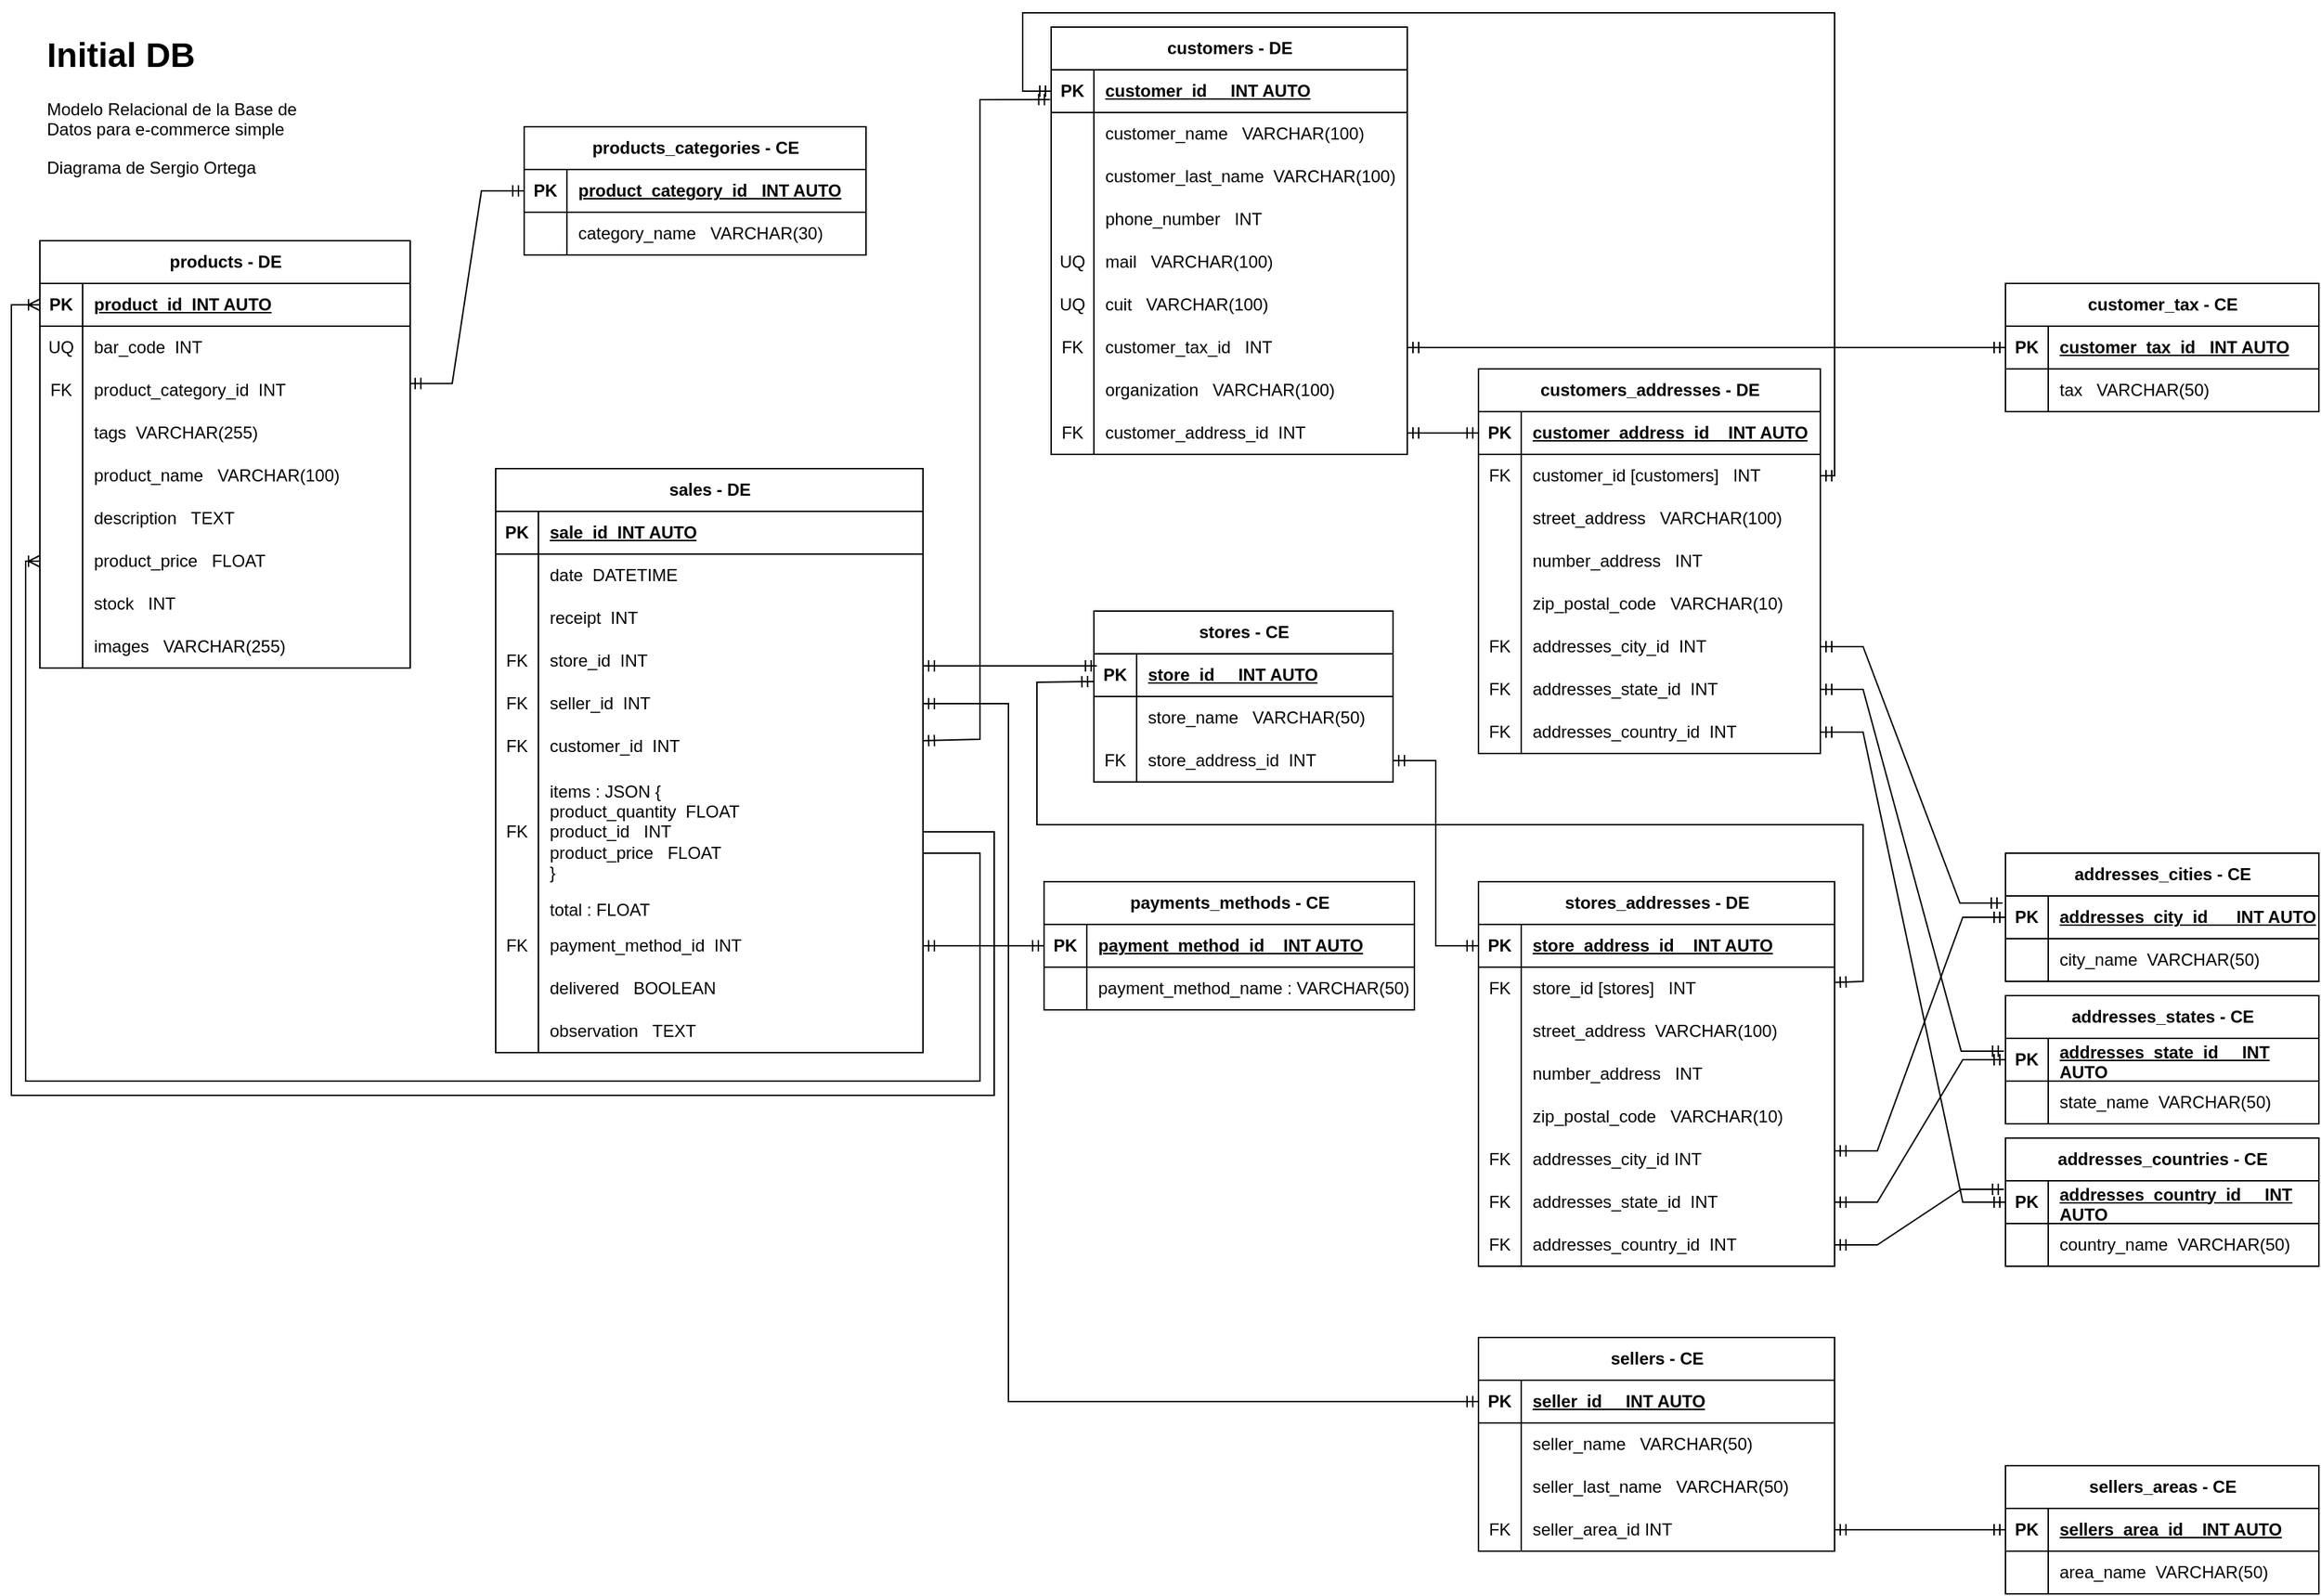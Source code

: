 <mxfile version="21.3.6" type="device">
  <diagram name="Página-1" id="qDjIWUP5gSa16JhbqLM0">
    <mxGraphModel dx="986" dy="779" grid="1" gridSize="10" guides="1" tooltips="1" connect="1" arrows="1" fold="1" page="1" pageScale="1" pageWidth="1654" pageHeight="1169" math="0" shadow="0">
      <root>
        <mxCell id="0" />
        <mxCell id="1" parent="0" />
        <mxCell id="jEftg_zMoM608wMD1k_E-1" value="products - DE" style="shape=table;startSize=30;container=1;collapsible=1;childLayout=tableLayout;fixedRows=1;rowLines=0;fontStyle=1;align=center;resizeLast=1;html=1;" parent="1" vertex="1">
          <mxGeometry x="40" y="190" width="260" height="300" as="geometry" />
        </mxCell>
        <mxCell id="jEftg_zMoM608wMD1k_E-2" value="" style="shape=tableRow;horizontal=0;startSize=0;swimlaneHead=0;swimlaneBody=0;fillColor=none;collapsible=0;dropTarget=0;points=[[0,0.5],[1,0.5]];portConstraint=eastwest;top=0;left=0;right=0;bottom=1;" parent="jEftg_zMoM608wMD1k_E-1" vertex="1">
          <mxGeometry y="30" width="260" height="30" as="geometry" />
        </mxCell>
        <mxCell id="jEftg_zMoM608wMD1k_E-3" value="PK" style="shape=partialRectangle;connectable=0;fillColor=none;top=0;left=0;bottom=0;right=0;fontStyle=1;overflow=hidden;whiteSpace=wrap;html=1;" parent="jEftg_zMoM608wMD1k_E-2" vertex="1">
          <mxGeometry width="30" height="30" as="geometry">
            <mxRectangle width="30" height="30" as="alternateBounds" />
          </mxGeometry>
        </mxCell>
        <mxCell id="jEftg_zMoM608wMD1k_E-4" value="product_id&amp;nbsp;&amp;nbsp;INT AUTO" style="shape=partialRectangle;connectable=0;fillColor=none;top=0;left=0;bottom=0;right=0;align=left;spacingLeft=6;fontStyle=5;overflow=hidden;whiteSpace=wrap;html=1;" parent="jEftg_zMoM608wMD1k_E-2" vertex="1">
          <mxGeometry x="30" width="230" height="30" as="geometry">
            <mxRectangle width="230" height="30" as="alternateBounds" />
          </mxGeometry>
        </mxCell>
        <mxCell id="jEftg_zMoM608wMD1k_E-5" value="" style="shape=tableRow;horizontal=0;startSize=0;swimlaneHead=0;swimlaneBody=0;fillColor=none;collapsible=0;dropTarget=0;points=[[0,0.5],[1,0.5]];portConstraint=eastwest;top=0;left=0;right=0;bottom=0;" parent="jEftg_zMoM608wMD1k_E-1" vertex="1">
          <mxGeometry y="60" width="260" height="30" as="geometry" />
        </mxCell>
        <mxCell id="jEftg_zMoM608wMD1k_E-6" value="UQ" style="shape=partialRectangle;connectable=0;fillColor=none;top=0;left=0;bottom=0;right=0;editable=1;overflow=hidden;whiteSpace=wrap;html=1;" parent="jEftg_zMoM608wMD1k_E-5" vertex="1">
          <mxGeometry width="30" height="30" as="geometry">
            <mxRectangle width="30" height="30" as="alternateBounds" />
          </mxGeometry>
        </mxCell>
        <mxCell id="jEftg_zMoM608wMD1k_E-7" value="bar_code&amp;nbsp; INT" style="shape=partialRectangle;connectable=0;fillColor=none;top=0;left=0;bottom=0;right=0;align=left;spacingLeft=6;overflow=hidden;whiteSpace=wrap;html=1;" parent="jEftg_zMoM608wMD1k_E-5" vertex="1">
          <mxGeometry x="30" width="230" height="30" as="geometry">
            <mxRectangle width="230" height="30" as="alternateBounds" />
          </mxGeometry>
        </mxCell>
        <mxCell id="jEftg_zMoM608wMD1k_E-8" value="" style="shape=tableRow;horizontal=0;startSize=0;swimlaneHead=0;swimlaneBody=0;fillColor=none;collapsible=0;dropTarget=0;points=[[0,0.5],[1,0.5]];portConstraint=eastwest;top=0;left=0;right=0;bottom=0;" parent="jEftg_zMoM608wMD1k_E-1" vertex="1">
          <mxGeometry y="90" width="260" height="30" as="geometry" />
        </mxCell>
        <mxCell id="jEftg_zMoM608wMD1k_E-9" value="FK" style="shape=partialRectangle;connectable=0;fillColor=none;top=0;left=0;bottom=0;right=0;editable=1;overflow=hidden;whiteSpace=wrap;html=1;" parent="jEftg_zMoM608wMD1k_E-8" vertex="1">
          <mxGeometry width="30" height="30" as="geometry">
            <mxRectangle width="30" height="30" as="alternateBounds" />
          </mxGeometry>
        </mxCell>
        <mxCell id="jEftg_zMoM608wMD1k_E-10" value="&lt;div style=&quot;&quot;&gt;product_category_id&amp;nbsp; INT&lt;/div&gt;" style="shape=partialRectangle;connectable=0;fillColor=none;top=0;left=0;bottom=0;right=0;align=left;spacingLeft=6;overflow=hidden;whiteSpace=wrap;html=1;" parent="jEftg_zMoM608wMD1k_E-8" vertex="1">
          <mxGeometry x="30" width="230" height="30" as="geometry">
            <mxRectangle width="230" height="30" as="alternateBounds" />
          </mxGeometry>
        </mxCell>
        <mxCell id="jEftg_zMoM608wMD1k_E-11" value="" style="shape=tableRow;horizontal=0;startSize=0;swimlaneHead=0;swimlaneBody=0;fillColor=none;collapsible=0;dropTarget=0;points=[[0,0.5],[1,0.5]];portConstraint=eastwest;top=0;left=0;right=0;bottom=0;" parent="jEftg_zMoM608wMD1k_E-1" vertex="1">
          <mxGeometry y="120" width="260" height="30" as="geometry" />
        </mxCell>
        <mxCell id="jEftg_zMoM608wMD1k_E-12" value="" style="shape=partialRectangle;connectable=0;fillColor=none;top=0;left=0;bottom=0;right=0;editable=1;overflow=hidden;whiteSpace=wrap;html=1;" parent="jEftg_zMoM608wMD1k_E-11" vertex="1">
          <mxGeometry width="30" height="30" as="geometry">
            <mxRectangle width="30" height="30" as="alternateBounds" />
          </mxGeometry>
        </mxCell>
        <mxCell id="jEftg_zMoM608wMD1k_E-13" value="&lt;div style=&quot;&quot;&gt;tags&amp;nbsp; VARCHAR(255)&lt;/div&gt;" style="shape=partialRectangle;connectable=0;fillColor=none;top=0;left=0;bottom=0;right=0;align=left;spacingLeft=6;overflow=hidden;whiteSpace=wrap;html=1;" parent="jEftg_zMoM608wMD1k_E-11" vertex="1">
          <mxGeometry x="30" width="230" height="30" as="geometry">
            <mxRectangle width="230" height="30" as="alternateBounds" />
          </mxGeometry>
        </mxCell>
        <mxCell id="jEftg_zMoM608wMD1k_E-44" value="" style="shape=tableRow;horizontal=0;startSize=0;swimlaneHead=0;swimlaneBody=0;fillColor=none;collapsible=0;dropTarget=0;points=[[0,0.5],[1,0.5]];portConstraint=eastwest;top=0;left=0;right=0;bottom=0;" parent="jEftg_zMoM608wMD1k_E-1" vertex="1">
          <mxGeometry y="150" width="260" height="30" as="geometry" />
        </mxCell>
        <mxCell id="jEftg_zMoM608wMD1k_E-45" value="" style="shape=partialRectangle;connectable=0;fillColor=none;top=0;left=0;bottom=0;right=0;editable=1;overflow=hidden;whiteSpace=wrap;html=1;" parent="jEftg_zMoM608wMD1k_E-44" vertex="1">
          <mxGeometry width="30" height="30" as="geometry">
            <mxRectangle width="30" height="30" as="alternateBounds" />
          </mxGeometry>
        </mxCell>
        <mxCell id="jEftg_zMoM608wMD1k_E-46" value="&lt;div style=&quot;&quot;&gt;product_name&amp;nbsp; &amp;nbsp;VARCHAR(100)&lt;/div&gt;" style="shape=partialRectangle;connectable=0;fillColor=none;top=0;left=0;bottom=0;right=0;align=left;spacingLeft=6;overflow=hidden;whiteSpace=wrap;html=1;" parent="jEftg_zMoM608wMD1k_E-44" vertex="1">
          <mxGeometry x="30" width="230" height="30" as="geometry">
            <mxRectangle width="230" height="30" as="alternateBounds" />
          </mxGeometry>
        </mxCell>
        <mxCell id="jEftg_zMoM608wMD1k_E-47" value="" style="shape=tableRow;horizontal=0;startSize=0;swimlaneHead=0;swimlaneBody=0;fillColor=none;collapsible=0;dropTarget=0;points=[[0,0.5],[1,0.5]];portConstraint=eastwest;top=0;left=0;right=0;bottom=0;" parent="jEftg_zMoM608wMD1k_E-1" vertex="1">
          <mxGeometry y="180" width="260" height="30" as="geometry" />
        </mxCell>
        <mxCell id="jEftg_zMoM608wMD1k_E-48" value="" style="shape=partialRectangle;connectable=0;fillColor=none;top=0;left=0;bottom=0;right=0;editable=1;overflow=hidden;whiteSpace=wrap;html=1;" parent="jEftg_zMoM608wMD1k_E-47" vertex="1">
          <mxGeometry width="30" height="30" as="geometry">
            <mxRectangle width="30" height="30" as="alternateBounds" />
          </mxGeometry>
        </mxCell>
        <mxCell id="jEftg_zMoM608wMD1k_E-49" value="&lt;div style=&quot;&quot;&gt;description&amp;nbsp; &amp;nbsp;TEXT&lt;/div&gt;" style="shape=partialRectangle;connectable=0;fillColor=none;top=0;left=0;bottom=0;right=0;align=left;spacingLeft=6;overflow=hidden;whiteSpace=wrap;html=1;" parent="jEftg_zMoM608wMD1k_E-47" vertex="1">
          <mxGeometry x="30" width="230" height="30" as="geometry">
            <mxRectangle width="230" height="30" as="alternateBounds" />
          </mxGeometry>
        </mxCell>
        <mxCell id="jEftg_zMoM608wMD1k_E-50" value="" style="shape=tableRow;horizontal=0;startSize=0;swimlaneHead=0;swimlaneBody=0;fillColor=none;collapsible=0;dropTarget=0;points=[[0,0.5],[1,0.5]];portConstraint=eastwest;top=0;left=0;right=0;bottom=0;" parent="jEftg_zMoM608wMD1k_E-1" vertex="1">
          <mxGeometry y="210" width="260" height="30" as="geometry" />
        </mxCell>
        <mxCell id="jEftg_zMoM608wMD1k_E-51" value="" style="shape=partialRectangle;connectable=0;fillColor=none;top=0;left=0;bottom=0;right=0;editable=1;overflow=hidden;whiteSpace=wrap;html=1;" parent="jEftg_zMoM608wMD1k_E-50" vertex="1">
          <mxGeometry width="30" height="30" as="geometry">
            <mxRectangle width="30" height="30" as="alternateBounds" />
          </mxGeometry>
        </mxCell>
        <mxCell id="jEftg_zMoM608wMD1k_E-52" value="&lt;div style=&quot;&quot;&gt;product_price&amp;nbsp; &amp;nbsp;FLOAT&lt;/div&gt;" style="shape=partialRectangle;connectable=0;fillColor=none;top=0;left=0;bottom=0;right=0;align=left;spacingLeft=6;overflow=hidden;whiteSpace=wrap;html=1;" parent="jEftg_zMoM608wMD1k_E-50" vertex="1">
          <mxGeometry x="30" width="230" height="30" as="geometry">
            <mxRectangle width="230" height="30" as="alternateBounds" />
          </mxGeometry>
        </mxCell>
        <mxCell id="jEftg_zMoM608wMD1k_E-53" value="" style="shape=tableRow;horizontal=0;startSize=0;swimlaneHead=0;swimlaneBody=0;fillColor=none;collapsible=0;dropTarget=0;points=[[0,0.5],[1,0.5]];portConstraint=eastwest;top=0;left=0;right=0;bottom=0;" parent="jEftg_zMoM608wMD1k_E-1" vertex="1">
          <mxGeometry y="240" width="260" height="30" as="geometry" />
        </mxCell>
        <mxCell id="jEftg_zMoM608wMD1k_E-54" value="" style="shape=partialRectangle;connectable=0;fillColor=none;top=0;left=0;bottom=0;right=0;editable=1;overflow=hidden;whiteSpace=wrap;html=1;" parent="jEftg_zMoM608wMD1k_E-53" vertex="1">
          <mxGeometry width="30" height="30" as="geometry">
            <mxRectangle width="30" height="30" as="alternateBounds" />
          </mxGeometry>
        </mxCell>
        <mxCell id="jEftg_zMoM608wMD1k_E-55" value="&lt;div style=&quot;&quot;&gt;stock&amp;nbsp; &amp;nbsp;INT&lt;/div&gt;" style="shape=partialRectangle;connectable=0;fillColor=none;top=0;left=0;bottom=0;right=0;align=left;spacingLeft=6;overflow=hidden;whiteSpace=wrap;html=1;" parent="jEftg_zMoM608wMD1k_E-53" vertex="1">
          <mxGeometry x="30" width="230" height="30" as="geometry">
            <mxRectangle width="230" height="30" as="alternateBounds" />
          </mxGeometry>
        </mxCell>
        <mxCell id="jEftg_zMoM608wMD1k_E-56" value="" style="shape=tableRow;horizontal=0;startSize=0;swimlaneHead=0;swimlaneBody=0;fillColor=none;collapsible=0;dropTarget=0;points=[[0,0.5],[1,0.5]];portConstraint=eastwest;top=0;left=0;right=0;bottom=0;" parent="jEftg_zMoM608wMD1k_E-1" vertex="1">
          <mxGeometry y="270" width="260" height="30" as="geometry" />
        </mxCell>
        <mxCell id="jEftg_zMoM608wMD1k_E-57" value="" style="shape=partialRectangle;connectable=0;fillColor=none;top=0;left=0;bottom=0;right=0;editable=1;overflow=hidden;whiteSpace=wrap;html=1;" parent="jEftg_zMoM608wMD1k_E-56" vertex="1">
          <mxGeometry width="30" height="30" as="geometry">
            <mxRectangle width="30" height="30" as="alternateBounds" />
          </mxGeometry>
        </mxCell>
        <mxCell id="jEftg_zMoM608wMD1k_E-58" value="&lt;div style=&quot;&quot;&gt;images&amp;nbsp; &amp;nbsp;VARCHAR(255)&lt;/div&gt;" style="shape=partialRectangle;connectable=0;fillColor=none;top=0;left=0;bottom=0;right=0;align=left;spacingLeft=6;overflow=hidden;whiteSpace=wrap;html=1;" parent="jEftg_zMoM608wMD1k_E-56" vertex="1">
          <mxGeometry x="30" width="230" height="30" as="geometry">
            <mxRectangle width="230" height="30" as="alternateBounds" />
          </mxGeometry>
        </mxCell>
        <mxCell id="jEftg_zMoM608wMD1k_E-14" value="&lt;h1&gt;Initial DB&lt;/h1&gt;&lt;p&gt;Modelo Relacional de la Base&amp;nbsp;&lt;span style=&quot;background-color: initial;&quot;&gt;de Datos para e-commerce simple&amp;nbsp;&lt;/span&gt;&lt;/p&gt;&lt;p&gt;Diagrama de Sergio Ortega&lt;/p&gt;" style="text;html=1;strokeColor=none;fillColor=none;spacing=5;spacingTop=-20;whiteSpace=wrap;overflow=hidden;rounded=0;" parent="1" vertex="1">
          <mxGeometry x="40" y="40" width="210" height="120" as="geometry" />
        </mxCell>
        <mxCell id="jEftg_zMoM608wMD1k_E-59" value="&lt;div style=&quot;&quot;&gt;customers - DE&lt;/div&gt;" style="shape=table;startSize=30;container=1;collapsible=1;childLayout=tableLayout;fixedRows=1;rowLines=0;fontStyle=1;align=center;resizeLast=1;html=1;fillColor=none;" parent="1" vertex="1">
          <mxGeometry x="750" y="40" width="250" height="300" as="geometry" />
        </mxCell>
        <mxCell id="jEftg_zMoM608wMD1k_E-60" value="" style="shape=tableRow;horizontal=0;startSize=0;swimlaneHead=0;swimlaneBody=0;fillColor=none;collapsible=0;dropTarget=0;points=[[0,0.5],[1,0.5]];portConstraint=eastwest;top=0;left=0;right=0;bottom=1;" parent="jEftg_zMoM608wMD1k_E-59" vertex="1">
          <mxGeometry y="30" width="250" height="30" as="geometry" />
        </mxCell>
        <mxCell id="jEftg_zMoM608wMD1k_E-61" value="PK" style="shape=partialRectangle;connectable=0;fillColor=none;top=0;left=0;bottom=0;right=0;fontStyle=1;overflow=hidden;whiteSpace=wrap;html=1;" parent="jEftg_zMoM608wMD1k_E-60" vertex="1">
          <mxGeometry width="30" height="30" as="geometry">
            <mxRectangle width="30" height="30" as="alternateBounds" />
          </mxGeometry>
        </mxCell>
        <mxCell id="jEftg_zMoM608wMD1k_E-62" value="&lt;div style=&quot;&quot;&gt;customer_id&amp;nbsp; &amp;nbsp; &amp;nbsp;INT AUTO&lt;/div&gt;" style="shape=partialRectangle;connectable=0;fillColor=none;top=0;left=0;bottom=0;right=0;align=left;spacingLeft=6;fontStyle=5;overflow=hidden;whiteSpace=wrap;html=1;" parent="jEftg_zMoM608wMD1k_E-60" vertex="1">
          <mxGeometry x="30" width="220" height="30" as="geometry">
            <mxRectangle width="220" height="30" as="alternateBounds" />
          </mxGeometry>
        </mxCell>
        <mxCell id="jEftg_zMoM608wMD1k_E-63" value="" style="shape=tableRow;horizontal=0;startSize=0;swimlaneHead=0;swimlaneBody=0;fillColor=none;collapsible=0;dropTarget=0;points=[[0,0.5],[1,0.5]];portConstraint=eastwest;top=0;left=0;right=0;bottom=0;" parent="jEftg_zMoM608wMD1k_E-59" vertex="1">
          <mxGeometry y="60" width="250" height="30" as="geometry" />
        </mxCell>
        <mxCell id="jEftg_zMoM608wMD1k_E-64" value="" style="shape=partialRectangle;connectable=0;fillColor=none;top=0;left=0;bottom=0;right=0;editable=1;overflow=hidden;whiteSpace=wrap;html=1;" parent="jEftg_zMoM608wMD1k_E-63" vertex="1">
          <mxGeometry width="30" height="30" as="geometry">
            <mxRectangle width="30" height="30" as="alternateBounds" />
          </mxGeometry>
        </mxCell>
        <mxCell id="jEftg_zMoM608wMD1k_E-65" value="&lt;div style=&quot;&quot;&gt;customer_name&amp;nbsp; &amp;nbsp;VARCHAR(100)&lt;/div&gt;" style="shape=partialRectangle;connectable=0;fillColor=none;top=0;left=0;bottom=0;right=0;align=left;spacingLeft=6;overflow=hidden;whiteSpace=wrap;html=1;" parent="jEftg_zMoM608wMD1k_E-63" vertex="1">
          <mxGeometry x="30" width="220" height="30" as="geometry">
            <mxRectangle width="220" height="30" as="alternateBounds" />
          </mxGeometry>
        </mxCell>
        <mxCell id="jEftg_zMoM608wMD1k_E-69" value="" style="shape=tableRow;horizontal=0;startSize=0;swimlaneHead=0;swimlaneBody=0;fillColor=none;collapsible=0;dropTarget=0;points=[[0,0.5],[1,0.5]];portConstraint=eastwest;top=0;left=0;right=0;bottom=0;" parent="jEftg_zMoM608wMD1k_E-59" vertex="1">
          <mxGeometry y="90" width="250" height="30" as="geometry" />
        </mxCell>
        <mxCell id="jEftg_zMoM608wMD1k_E-70" value="" style="shape=partialRectangle;connectable=0;fillColor=none;top=0;left=0;bottom=0;right=0;editable=1;overflow=hidden;whiteSpace=wrap;html=1;" parent="jEftg_zMoM608wMD1k_E-69" vertex="1">
          <mxGeometry width="30" height="30" as="geometry">
            <mxRectangle width="30" height="30" as="alternateBounds" />
          </mxGeometry>
        </mxCell>
        <mxCell id="jEftg_zMoM608wMD1k_E-71" value="&lt;div style=&quot;&quot;&gt;customer_last_name&amp;nbsp; VARCHAR(100)&lt;/div&gt;" style="shape=partialRectangle;connectable=0;fillColor=none;top=0;left=0;bottom=0;right=0;align=left;spacingLeft=6;overflow=hidden;whiteSpace=wrap;html=1;" parent="jEftg_zMoM608wMD1k_E-69" vertex="1">
          <mxGeometry x="30" width="220" height="30" as="geometry">
            <mxRectangle width="220" height="30" as="alternateBounds" />
          </mxGeometry>
        </mxCell>
        <mxCell id="jEftg_zMoM608wMD1k_E-72" value="" style="shape=tableRow;horizontal=0;startSize=0;swimlaneHead=0;swimlaneBody=0;fillColor=none;collapsible=0;dropTarget=0;points=[[0,0.5],[1,0.5]];portConstraint=eastwest;top=0;left=0;right=0;bottom=0;" parent="jEftg_zMoM608wMD1k_E-59" vertex="1">
          <mxGeometry y="120" width="250" height="30" as="geometry" />
        </mxCell>
        <mxCell id="jEftg_zMoM608wMD1k_E-73" value="" style="shape=partialRectangle;connectable=0;fillColor=none;top=0;left=0;bottom=0;right=0;editable=1;overflow=hidden;whiteSpace=wrap;html=1;" parent="jEftg_zMoM608wMD1k_E-72" vertex="1">
          <mxGeometry width="30" height="30" as="geometry">
            <mxRectangle width="30" height="30" as="alternateBounds" />
          </mxGeometry>
        </mxCell>
        <mxCell id="jEftg_zMoM608wMD1k_E-74" value="&lt;div style=&quot;&quot;&gt;phone_number&amp;nbsp; &amp;nbsp;INT&lt;/div&gt;" style="shape=partialRectangle;connectable=0;fillColor=none;top=0;left=0;bottom=0;right=0;align=left;spacingLeft=6;overflow=hidden;whiteSpace=wrap;html=1;" parent="jEftg_zMoM608wMD1k_E-72" vertex="1">
          <mxGeometry x="30" width="220" height="30" as="geometry">
            <mxRectangle width="220" height="30" as="alternateBounds" />
          </mxGeometry>
        </mxCell>
        <mxCell id="jEftg_zMoM608wMD1k_E-75" value="" style="shape=tableRow;horizontal=0;startSize=0;swimlaneHead=0;swimlaneBody=0;fillColor=none;collapsible=0;dropTarget=0;points=[[0,0.5],[1,0.5]];portConstraint=eastwest;top=0;left=0;right=0;bottom=0;" parent="jEftg_zMoM608wMD1k_E-59" vertex="1">
          <mxGeometry y="150" width="250" height="30" as="geometry" />
        </mxCell>
        <mxCell id="jEftg_zMoM608wMD1k_E-76" value="UQ" style="shape=partialRectangle;connectable=0;fillColor=none;top=0;left=0;bottom=0;right=0;editable=1;overflow=hidden;whiteSpace=wrap;html=1;" parent="jEftg_zMoM608wMD1k_E-75" vertex="1">
          <mxGeometry width="30" height="30" as="geometry">
            <mxRectangle width="30" height="30" as="alternateBounds" />
          </mxGeometry>
        </mxCell>
        <mxCell id="jEftg_zMoM608wMD1k_E-77" value="&lt;div style=&quot;&quot;&gt;mail&amp;nbsp; &amp;nbsp;VARCHAR(100)&lt;/div&gt;" style="shape=partialRectangle;connectable=0;fillColor=none;top=0;left=0;bottom=0;right=0;align=left;spacingLeft=6;overflow=hidden;whiteSpace=wrap;html=1;" parent="jEftg_zMoM608wMD1k_E-75" vertex="1">
          <mxGeometry x="30" width="220" height="30" as="geometry">
            <mxRectangle width="220" height="30" as="alternateBounds" />
          </mxGeometry>
        </mxCell>
        <mxCell id="jEftg_zMoM608wMD1k_E-78" value="" style="shape=tableRow;horizontal=0;startSize=0;swimlaneHead=0;swimlaneBody=0;fillColor=none;collapsible=0;dropTarget=0;points=[[0,0.5],[1,0.5]];portConstraint=eastwest;top=0;left=0;right=0;bottom=0;" parent="jEftg_zMoM608wMD1k_E-59" vertex="1">
          <mxGeometry y="180" width="250" height="30" as="geometry" />
        </mxCell>
        <mxCell id="jEftg_zMoM608wMD1k_E-79" value="UQ" style="shape=partialRectangle;connectable=0;fillColor=none;top=0;left=0;bottom=0;right=0;editable=1;overflow=hidden;whiteSpace=wrap;html=1;" parent="jEftg_zMoM608wMD1k_E-78" vertex="1">
          <mxGeometry width="30" height="30" as="geometry">
            <mxRectangle width="30" height="30" as="alternateBounds" />
          </mxGeometry>
        </mxCell>
        <mxCell id="jEftg_zMoM608wMD1k_E-80" value="&lt;div style=&quot;&quot;&gt;cuit&amp;nbsp; &amp;nbsp;VARCHAR(100)&lt;/div&gt;" style="shape=partialRectangle;connectable=0;fillColor=none;top=0;left=0;bottom=0;right=0;align=left;spacingLeft=6;overflow=hidden;whiteSpace=wrap;html=1;" parent="jEftg_zMoM608wMD1k_E-78" vertex="1">
          <mxGeometry x="30" width="220" height="30" as="geometry">
            <mxRectangle width="220" height="30" as="alternateBounds" />
          </mxGeometry>
        </mxCell>
        <mxCell id="jEftg_zMoM608wMD1k_E-81" value="" style="shape=tableRow;horizontal=0;startSize=0;swimlaneHead=0;swimlaneBody=0;fillColor=none;collapsible=0;dropTarget=0;points=[[0,0.5],[1,0.5]];portConstraint=eastwest;top=0;left=0;right=0;bottom=0;" parent="jEftg_zMoM608wMD1k_E-59" vertex="1">
          <mxGeometry y="210" width="250" height="30" as="geometry" />
        </mxCell>
        <mxCell id="jEftg_zMoM608wMD1k_E-82" value="FK" style="shape=partialRectangle;connectable=0;fillColor=none;top=0;left=0;bottom=0;right=0;editable=1;overflow=hidden;whiteSpace=wrap;html=1;" parent="jEftg_zMoM608wMD1k_E-81" vertex="1">
          <mxGeometry width="30" height="30" as="geometry">
            <mxRectangle width="30" height="30" as="alternateBounds" />
          </mxGeometry>
        </mxCell>
        <mxCell id="jEftg_zMoM608wMD1k_E-83" value="&lt;div style=&quot;&quot;&gt;&lt;div style=&quot;&quot;&gt;customer_tax_id&amp;nbsp; &amp;nbsp;INT&lt;/div&gt;&lt;/div&gt;" style="shape=partialRectangle;connectable=0;fillColor=none;top=0;left=0;bottom=0;right=0;align=left;spacingLeft=6;overflow=hidden;whiteSpace=wrap;html=1;" parent="jEftg_zMoM608wMD1k_E-81" vertex="1">
          <mxGeometry x="30" width="220" height="30" as="geometry">
            <mxRectangle width="220" height="30" as="alternateBounds" />
          </mxGeometry>
        </mxCell>
        <mxCell id="jEftg_zMoM608wMD1k_E-84" value="" style="shape=tableRow;horizontal=0;startSize=0;swimlaneHead=0;swimlaneBody=0;fillColor=none;collapsible=0;dropTarget=0;points=[[0,0.5],[1,0.5]];portConstraint=eastwest;top=0;left=0;right=0;bottom=0;" parent="jEftg_zMoM608wMD1k_E-59" vertex="1">
          <mxGeometry y="240" width="250" height="30" as="geometry" />
        </mxCell>
        <mxCell id="jEftg_zMoM608wMD1k_E-85" value="" style="shape=partialRectangle;connectable=0;fillColor=none;top=0;left=0;bottom=0;right=0;editable=1;overflow=hidden;whiteSpace=wrap;html=1;" parent="jEftg_zMoM608wMD1k_E-84" vertex="1">
          <mxGeometry width="30" height="30" as="geometry">
            <mxRectangle width="30" height="30" as="alternateBounds" />
          </mxGeometry>
        </mxCell>
        <mxCell id="jEftg_zMoM608wMD1k_E-86" value="&lt;div style=&quot;&quot;&gt;organization&amp;nbsp; &amp;nbsp;VARCHAR(100)&lt;/div&gt;" style="shape=partialRectangle;connectable=0;fillColor=none;top=0;left=0;bottom=0;right=0;align=left;spacingLeft=6;overflow=hidden;whiteSpace=wrap;html=1;" parent="jEftg_zMoM608wMD1k_E-84" vertex="1">
          <mxGeometry x="30" width="220" height="30" as="geometry">
            <mxRectangle width="220" height="30" as="alternateBounds" />
          </mxGeometry>
        </mxCell>
        <mxCell id="jEftg_zMoM608wMD1k_E-100" value="" style="shape=tableRow;horizontal=0;startSize=0;swimlaneHead=0;swimlaneBody=0;fillColor=none;collapsible=0;dropTarget=0;points=[[0,0.5],[1,0.5]];portConstraint=eastwest;top=0;left=0;right=0;bottom=0;" parent="jEftg_zMoM608wMD1k_E-59" vertex="1">
          <mxGeometry y="270" width="250" height="30" as="geometry" />
        </mxCell>
        <mxCell id="jEftg_zMoM608wMD1k_E-101" value="FK" style="shape=partialRectangle;connectable=0;fillColor=none;top=0;left=0;bottom=0;right=0;editable=1;overflow=hidden;whiteSpace=wrap;html=1;" parent="jEftg_zMoM608wMD1k_E-100" vertex="1">
          <mxGeometry width="30" height="30" as="geometry">
            <mxRectangle width="30" height="30" as="alternateBounds" />
          </mxGeometry>
        </mxCell>
        <mxCell id="jEftg_zMoM608wMD1k_E-102" value="&lt;div style=&quot;&quot;&gt;customer_address_id&amp;nbsp; INT&lt;br&gt;&lt;/div&gt;" style="shape=partialRectangle;connectable=0;fillColor=none;top=0;left=0;bottom=0;right=0;align=left;spacingLeft=6;overflow=hidden;whiteSpace=wrap;html=1;" parent="jEftg_zMoM608wMD1k_E-100" vertex="1">
          <mxGeometry x="30" width="220" height="30" as="geometry">
            <mxRectangle width="220" height="30" as="alternateBounds" />
          </mxGeometry>
        </mxCell>
        <mxCell id="jEftg_zMoM608wMD1k_E-87" value="&lt;div style=&quot;&quot;&gt;products_categories - CE&lt;/div&gt;" style="shape=table;startSize=30;container=1;collapsible=1;childLayout=tableLayout;fixedRows=1;rowLines=0;fontStyle=1;align=center;resizeLast=1;html=1;" parent="1" vertex="1">
          <mxGeometry x="380" y="110" width="240" height="90" as="geometry" />
        </mxCell>
        <mxCell id="jEftg_zMoM608wMD1k_E-88" value="" style="shape=tableRow;horizontal=0;startSize=0;swimlaneHead=0;swimlaneBody=0;fillColor=none;collapsible=0;dropTarget=0;points=[[0,0.5],[1,0.5]];portConstraint=eastwest;top=0;left=0;right=0;bottom=1;" parent="jEftg_zMoM608wMD1k_E-87" vertex="1">
          <mxGeometry y="30" width="240" height="30" as="geometry" />
        </mxCell>
        <mxCell id="jEftg_zMoM608wMD1k_E-89" value="PK" style="shape=partialRectangle;connectable=0;fillColor=none;top=0;left=0;bottom=0;right=0;fontStyle=1;overflow=hidden;whiteSpace=wrap;html=1;" parent="jEftg_zMoM608wMD1k_E-88" vertex="1">
          <mxGeometry width="30" height="30" as="geometry">
            <mxRectangle width="30" height="30" as="alternateBounds" />
          </mxGeometry>
        </mxCell>
        <mxCell id="jEftg_zMoM608wMD1k_E-90" value="&lt;div style=&quot;&quot;&gt;product_category_id&amp;nbsp; &amp;nbsp;INT AUTO&lt;/div&gt;" style="shape=partialRectangle;connectable=0;fillColor=none;top=0;left=0;bottom=0;right=0;align=left;spacingLeft=6;fontStyle=5;overflow=hidden;whiteSpace=wrap;html=1;" parent="jEftg_zMoM608wMD1k_E-88" vertex="1">
          <mxGeometry x="30" width="210" height="30" as="geometry">
            <mxRectangle width="210" height="30" as="alternateBounds" />
          </mxGeometry>
        </mxCell>
        <mxCell id="jEftg_zMoM608wMD1k_E-91" value="" style="shape=tableRow;horizontal=0;startSize=0;swimlaneHead=0;swimlaneBody=0;fillColor=none;collapsible=0;dropTarget=0;points=[[0,0.5],[1,0.5]];portConstraint=eastwest;top=0;left=0;right=0;bottom=0;" parent="jEftg_zMoM608wMD1k_E-87" vertex="1">
          <mxGeometry y="60" width="240" height="30" as="geometry" />
        </mxCell>
        <mxCell id="jEftg_zMoM608wMD1k_E-92" value="" style="shape=partialRectangle;connectable=0;fillColor=none;top=0;left=0;bottom=0;right=0;editable=1;overflow=hidden;whiteSpace=wrap;html=1;" parent="jEftg_zMoM608wMD1k_E-91" vertex="1">
          <mxGeometry width="30" height="30" as="geometry">
            <mxRectangle width="30" height="30" as="alternateBounds" />
          </mxGeometry>
        </mxCell>
        <mxCell id="jEftg_zMoM608wMD1k_E-93" value="&lt;div style=&quot;&quot;&gt;category_name&amp;nbsp; &amp;nbsp;VARCHAR(30)&lt;/div&gt;" style="shape=partialRectangle;connectable=0;fillColor=none;top=0;left=0;bottom=0;right=0;align=left;spacingLeft=6;overflow=hidden;whiteSpace=wrap;html=1;" parent="jEftg_zMoM608wMD1k_E-91" vertex="1">
          <mxGeometry x="30" width="210" height="30" as="geometry">
            <mxRectangle width="210" height="30" as="alternateBounds" />
          </mxGeometry>
        </mxCell>
        <mxCell id="jEftg_zMoM608wMD1k_E-103" value="" style="edgeStyle=entityRelationEdgeStyle;fontSize=12;html=1;endArrow=ERmandOne;startArrow=ERmandOne;rounded=0;exitX=0.998;exitY=0.341;exitDx=0;exitDy=0;exitPerimeter=0;entryX=0;entryY=0.5;entryDx=0;entryDy=0;" parent="1" source="jEftg_zMoM608wMD1k_E-8" target="jEftg_zMoM608wMD1k_E-88" edge="1">
          <mxGeometry width="100" height="100" relative="1" as="geometry">
            <mxPoint x="260" y="310" as="sourcePoint" />
            <mxPoint x="360" y="210" as="targetPoint" />
          </mxGeometry>
        </mxCell>
        <mxCell id="jEftg_zMoM608wMD1k_E-104" value="sales - DE" style="shape=table;startSize=30;container=1;collapsible=1;childLayout=tableLayout;fixedRows=1;rowLines=0;fontStyle=1;align=center;resizeLast=1;html=1;" parent="1" vertex="1">
          <mxGeometry x="360" y="350" width="300" height="410" as="geometry" />
        </mxCell>
        <mxCell id="jEftg_zMoM608wMD1k_E-105" value="" style="shape=tableRow;horizontal=0;startSize=0;swimlaneHead=0;swimlaneBody=0;fillColor=none;collapsible=0;dropTarget=0;points=[[0,0.5],[1,0.5]];portConstraint=eastwest;top=0;left=0;right=0;bottom=1;" parent="jEftg_zMoM608wMD1k_E-104" vertex="1">
          <mxGeometry y="30" width="300" height="30" as="geometry" />
        </mxCell>
        <mxCell id="jEftg_zMoM608wMD1k_E-106" value="PK" style="shape=partialRectangle;connectable=0;fillColor=none;top=0;left=0;bottom=0;right=0;fontStyle=1;overflow=hidden;whiteSpace=wrap;html=1;" parent="jEftg_zMoM608wMD1k_E-105" vertex="1">
          <mxGeometry width="30" height="30" as="geometry">
            <mxRectangle width="30" height="30" as="alternateBounds" />
          </mxGeometry>
        </mxCell>
        <mxCell id="jEftg_zMoM608wMD1k_E-107" value="&lt;div style=&quot;&quot;&gt;sale_id&amp;nbsp; INT AUTO&lt;/div&gt;" style="shape=partialRectangle;connectable=0;fillColor=none;top=0;left=0;bottom=0;right=0;align=left;spacingLeft=6;fontStyle=5;overflow=hidden;whiteSpace=wrap;html=1;" parent="jEftg_zMoM608wMD1k_E-105" vertex="1">
          <mxGeometry x="30" width="270" height="30" as="geometry">
            <mxRectangle width="270" height="30" as="alternateBounds" />
          </mxGeometry>
        </mxCell>
        <mxCell id="jEftg_zMoM608wMD1k_E-108" value="" style="shape=tableRow;horizontal=0;startSize=0;swimlaneHead=0;swimlaneBody=0;fillColor=none;collapsible=0;dropTarget=0;points=[[0,0.5],[1,0.5]];portConstraint=eastwest;top=0;left=0;right=0;bottom=0;" parent="jEftg_zMoM608wMD1k_E-104" vertex="1">
          <mxGeometry y="60" width="300" height="30" as="geometry" />
        </mxCell>
        <mxCell id="jEftg_zMoM608wMD1k_E-109" value="" style="shape=partialRectangle;connectable=0;fillColor=none;top=0;left=0;bottom=0;right=0;editable=1;overflow=hidden;whiteSpace=wrap;html=1;" parent="jEftg_zMoM608wMD1k_E-108" vertex="1">
          <mxGeometry width="30" height="30" as="geometry">
            <mxRectangle width="30" height="30" as="alternateBounds" />
          </mxGeometry>
        </mxCell>
        <mxCell id="jEftg_zMoM608wMD1k_E-110" value="&lt;div style=&quot;&quot;&gt;date&amp;nbsp; DATETIME&lt;/div&gt;" style="shape=partialRectangle;connectable=0;fillColor=none;top=0;left=0;bottom=0;right=0;align=left;spacingLeft=6;overflow=hidden;whiteSpace=wrap;html=1;" parent="jEftg_zMoM608wMD1k_E-108" vertex="1">
          <mxGeometry x="30" width="270" height="30" as="geometry">
            <mxRectangle width="270" height="30" as="alternateBounds" />
          </mxGeometry>
        </mxCell>
        <mxCell id="jEftg_zMoM608wMD1k_E-111" value="" style="shape=tableRow;horizontal=0;startSize=0;swimlaneHead=0;swimlaneBody=0;fillColor=none;collapsible=0;dropTarget=0;points=[[0,0.5],[1,0.5]];portConstraint=eastwest;top=0;left=0;right=0;bottom=0;" parent="jEftg_zMoM608wMD1k_E-104" vertex="1">
          <mxGeometry y="90" width="300" height="30" as="geometry" />
        </mxCell>
        <mxCell id="jEftg_zMoM608wMD1k_E-112" value="" style="shape=partialRectangle;connectable=0;fillColor=none;top=0;left=0;bottom=0;right=0;editable=1;overflow=hidden;whiteSpace=wrap;html=1;" parent="jEftg_zMoM608wMD1k_E-111" vertex="1">
          <mxGeometry width="30" height="30" as="geometry">
            <mxRectangle width="30" height="30" as="alternateBounds" />
          </mxGeometry>
        </mxCell>
        <mxCell id="jEftg_zMoM608wMD1k_E-113" value="&lt;div style=&quot;&quot;&gt;receipt&amp;nbsp; INT&lt;/div&gt;" style="shape=partialRectangle;connectable=0;fillColor=none;top=0;left=0;bottom=0;right=0;align=left;spacingLeft=6;overflow=hidden;whiteSpace=wrap;html=1;" parent="jEftg_zMoM608wMD1k_E-111" vertex="1">
          <mxGeometry x="30" width="270" height="30" as="geometry">
            <mxRectangle width="270" height="30" as="alternateBounds" />
          </mxGeometry>
        </mxCell>
        <mxCell id="jEftg_zMoM608wMD1k_E-114" value="" style="shape=tableRow;horizontal=0;startSize=0;swimlaneHead=0;swimlaneBody=0;fillColor=none;collapsible=0;dropTarget=0;points=[[0,0.5],[1,0.5]];portConstraint=eastwest;top=0;left=0;right=0;bottom=0;" parent="jEftg_zMoM608wMD1k_E-104" vertex="1">
          <mxGeometry y="120" width="300" height="30" as="geometry" />
        </mxCell>
        <mxCell id="jEftg_zMoM608wMD1k_E-115" value="FK" style="shape=partialRectangle;connectable=0;fillColor=none;top=0;left=0;bottom=0;right=0;editable=1;overflow=hidden;whiteSpace=wrap;html=1;" parent="jEftg_zMoM608wMD1k_E-114" vertex="1">
          <mxGeometry width="30" height="30" as="geometry">
            <mxRectangle width="30" height="30" as="alternateBounds" />
          </mxGeometry>
        </mxCell>
        <mxCell id="jEftg_zMoM608wMD1k_E-116" value="&lt;div style=&quot;&quot;&gt;store_id&amp;nbsp; INT&amp;nbsp;&lt;/div&gt;" style="shape=partialRectangle;connectable=0;fillColor=none;top=0;left=0;bottom=0;right=0;align=left;spacingLeft=6;overflow=hidden;whiteSpace=wrap;html=1;" parent="jEftg_zMoM608wMD1k_E-114" vertex="1">
          <mxGeometry x="30" width="270" height="30" as="geometry">
            <mxRectangle width="270" height="30" as="alternateBounds" />
          </mxGeometry>
        </mxCell>
        <mxCell id="jEftg_zMoM608wMD1k_E-117" value="" style="shape=tableRow;horizontal=0;startSize=0;swimlaneHead=0;swimlaneBody=0;fillColor=none;collapsible=0;dropTarget=0;points=[[0,0.5],[1,0.5]];portConstraint=eastwest;top=0;left=0;right=0;bottom=0;" parent="jEftg_zMoM608wMD1k_E-104" vertex="1">
          <mxGeometry y="150" width="300" height="30" as="geometry" />
        </mxCell>
        <mxCell id="jEftg_zMoM608wMD1k_E-118" value="FK" style="shape=partialRectangle;connectable=0;fillColor=none;top=0;left=0;bottom=0;right=0;editable=1;overflow=hidden;whiteSpace=wrap;html=1;" parent="jEftg_zMoM608wMD1k_E-117" vertex="1">
          <mxGeometry width="30" height="30" as="geometry">
            <mxRectangle width="30" height="30" as="alternateBounds" />
          </mxGeometry>
        </mxCell>
        <mxCell id="jEftg_zMoM608wMD1k_E-119" value="&lt;div style=&quot;&quot;&gt;seller_id&amp;nbsp; INT&lt;/div&gt;" style="shape=partialRectangle;connectable=0;fillColor=none;top=0;left=0;bottom=0;right=0;align=left;spacingLeft=6;overflow=hidden;whiteSpace=wrap;html=1;" parent="jEftg_zMoM608wMD1k_E-117" vertex="1">
          <mxGeometry x="30" width="270" height="30" as="geometry">
            <mxRectangle width="270" height="30" as="alternateBounds" />
          </mxGeometry>
        </mxCell>
        <mxCell id="jEftg_zMoM608wMD1k_E-120" value="" style="shape=tableRow;horizontal=0;startSize=0;swimlaneHead=0;swimlaneBody=0;fillColor=none;collapsible=0;dropTarget=0;points=[[0,0.5],[1,0.5]];portConstraint=eastwest;top=0;left=0;right=0;bottom=0;" parent="jEftg_zMoM608wMD1k_E-104" vertex="1">
          <mxGeometry y="180" width="300" height="30" as="geometry" />
        </mxCell>
        <mxCell id="jEftg_zMoM608wMD1k_E-121" value="FK" style="shape=partialRectangle;connectable=0;fillColor=none;top=0;left=0;bottom=0;right=0;editable=1;overflow=hidden;whiteSpace=wrap;html=1;" parent="jEftg_zMoM608wMD1k_E-120" vertex="1">
          <mxGeometry width="30" height="30" as="geometry">
            <mxRectangle width="30" height="30" as="alternateBounds" />
          </mxGeometry>
        </mxCell>
        <mxCell id="jEftg_zMoM608wMD1k_E-122" value="&lt;div style=&quot;&quot;&gt;customer_id&amp;nbsp; INT&lt;/div&gt;" style="shape=partialRectangle;connectable=0;fillColor=none;top=0;left=0;bottom=0;right=0;align=left;spacingLeft=6;overflow=hidden;whiteSpace=wrap;html=1;" parent="jEftg_zMoM608wMD1k_E-120" vertex="1">
          <mxGeometry x="30" width="270" height="30" as="geometry">
            <mxRectangle width="270" height="30" as="alternateBounds" />
          </mxGeometry>
        </mxCell>
        <mxCell id="jEftg_zMoM608wMD1k_E-123" value="" style="shape=tableRow;horizontal=0;startSize=0;swimlaneHead=0;swimlaneBody=0;fillColor=none;collapsible=0;dropTarget=0;points=[[0,0.5],[1,0.5]];portConstraint=eastwest;top=0;left=0;right=0;bottom=0;" parent="jEftg_zMoM608wMD1k_E-104" vertex="1">
          <mxGeometry y="210" width="300" height="90" as="geometry" />
        </mxCell>
        <mxCell id="jEftg_zMoM608wMD1k_E-124" value="FK" style="shape=partialRectangle;connectable=0;fillColor=none;top=0;left=0;bottom=0;right=0;editable=1;overflow=hidden;whiteSpace=wrap;html=1;" parent="jEftg_zMoM608wMD1k_E-123" vertex="1">
          <mxGeometry width="30" height="90" as="geometry">
            <mxRectangle width="30" height="90" as="alternateBounds" />
          </mxGeometry>
        </mxCell>
        <mxCell id="jEftg_zMoM608wMD1k_E-125" value="&lt;div style=&quot;&quot;&gt;items : JSON {&lt;/div&gt;&lt;div style=&quot;&quot;&gt;&lt;div&gt;product_quantity&amp;nbsp; FLOAT&lt;/div&gt;&lt;div&gt;product_id&amp;nbsp; &amp;nbsp;INT&amp;nbsp;&amp;nbsp;&lt;/div&gt;&lt;div&gt;product_price&amp;nbsp; &amp;nbsp;FLOAT&lt;/div&gt;&lt;/div&gt;&lt;div style=&quot;&quot;&gt;}&amp;nbsp;&lt;br&gt;&lt;/div&gt;" style="shape=partialRectangle;connectable=0;fillColor=none;top=0;left=0;bottom=0;right=0;align=left;spacingLeft=6;overflow=hidden;whiteSpace=wrap;html=1;" parent="jEftg_zMoM608wMD1k_E-123" vertex="1">
          <mxGeometry x="30" width="270" height="90" as="geometry">
            <mxRectangle width="270" height="90" as="alternateBounds" />
          </mxGeometry>
        </mxCell>
        <mxCell id="jEftg_zMoM608wMD1k_E-126" value="" style="shape=tableRow;horizontal=0;startSize=0;swimlaneHead=0;swimlaneBody=0;fillColor=none;collapsible=0;dropTarget=0;points=[[0,0.5],[1,0.5]];portConstraint=eastwest;top=0;left=0;right=0;bottom=0;" parent="jEftg_zMoM608wMD1k_E-104" vertex="1">
          <mxGeometry y="300" width="300" height="20" as="geometry" />
        </mxCell>
        <mxCell id="jEftg_zMoM608wMD1k_E-127" value="" style="shape=partialRectangle;connectable=0;fillColor=none;top=0;left=0;bottom=0;right=0;editable=1;overflow=hidden;whiteSpace=wrap;html=1;" parent="jEftg_zMoM608wMD1k_E-126" vertex="1">
          <mxGeometry width="30" height="20" as="geometry">
            <mxRectangle width="30" height="20" as="alternateBounds" />
          </mxGeometry>
        </mxCell>
        <mxCell id="jEftg_zMoM608wMD1k_E-128" value="&lt;div style=&quot;&quot;&gt;total : FLOAT&lt;/div&gt;" style="shape=partialRectangle;connectable=0;fillColor=none;top=0;left=0;bottom=0;right=0;align=left;spacingLeft=6;overflow=hidden;whiteSpace=wrap;html=1;" parent="jEftg_zMoM608wMD1k_E-126" vertex="1">
          <mxGeometry x="30" width="270" height="20" as="geometry">
            <mxRectangle width="270" height="20" as="alternateBounds" />
          </mxGeometry>
        </mxCell>
        <mxCell id="jEftg_zMoM608wMD1k_E-129" value="" style="shape=tableRow;horizontal=0;startSize=0;swimlaneHead=0;swimlaneBody=0;fillColor=none;collapsible=0;dropTarget=0;points=[[0,0.5],[1,0.5]];portConstraint=eastwest;top=0;left=0;right=0;bottom=0;" parent="jEftg_zMoM608wMD1k_E-104" vertex="1">
          <mxGeometry y="320" width="300" height="30" as="geometry" />
        </mxCell>
        <mxCell id="jEftg_zMoM608wMD1k_E-130" value="FK" style="shape=partialRectangle;connectable=0;fillColor=none;top=0;left=0;bottom=0;right=0;editable=1;overflow=hidden;whiteSpace=wrap;html=1;" parent="jEftg_zMoM608wMD1k_E-129" vertex="1">
          <mxGeometry width="30" height="30" as="geometry">
            <mxRectangle width="30" height="30" as="alternateBounds" />
          </mxGeometry>
        </mxCell>
        <mxCell id="jEftg_zMoM608wMD1k_E-131" value="&lt;div style=&quot;&quot;&gt;payment_method_id&amp;nbsp; INT&lt;/div&gt;" style="shape=partialRectangle;connectable=0;fillColor=none;top=0;left=0;bottom=0;right=0;align=left;spacingLeft=6;overflow=hidden;whiteSpace=wrap;html=1;" parent="jEftg_zMoM608wMD1k_E-129" vertex="1">
          <mxGeometry x="30" width="270" height="30" as="geometry">
            <mxRectangle width="270" height="30" as="alternateBounds" />
          </mxGeometry>
        </mxCell>
        <mxCell id="jEftg_zMoM608wMD1k_E-132" value="" style="shape=tableRow;horizontal=0;startSize=0;swimlaneHead=0;swimlaneBody=0;fillColor=none;collapsible=0;dropTarget=0;points=[[0,0.5],[1,0.5]];portConstraint=eastwest;top=0;left=0;right=0;bottom=0;" parent="jEftg_zMoM608wMD1k_E-104" vertex="1">
          <mxGeometry y="350" width="300" height="30" as="geometry" />
        </mxCell>
        <mxCell id="jEftg_zMoM608wMD1k_E-133" value="" style="shape=partialRectangle;connectable=0;fillColor=none;top=0;left=0;bottom=0;right=0;editable=1;overflow=hidden;whiteSpace=wrap;html=1;" parent="jEftg_zMoM608wMD1k_E-132" vertex="1">
          <mxGeometry width="30" height="30" as="geometry">
            <mxRectangle width="30" height="30" as="alternateBounds" />
          </mxGeometry>
        </mxCell>
        <mxCell id="jEftg_zMoM608wMD1k_E-134" value="&lt;div style=&quot;&quot;&gt;delivered&amp;nbsp; &amp;nbsp;BOOLEAN&lt;/div&gt;" style="shape=partialRectangle;connectable=0;fillColor=none;top=0;left=0;bottom=0;right=0;align=left;spacingLeft=6;overflow=hidden;whiteSpace=wrap;html=1;" parent="jEftg_zMoM608wMD1k_E-132" vertex="1">
          <mxGeometry x="30" width="270" height="30" as="geometry">
            <mxRectangle width="270" height="30" as="alternateBounds" />
          </mxGeometry>
        </mxCell>
        <mxCell id="jEftg_zMoM608wMD1k_E-135" value="" style="shape=tableRow;horizontal=0;startSize=0;swimlaneHead=0;swimlaneBody=0;fillColor=none;collapsible=0;dropTarget=0;points=[[0,0.5],[1,0.5]];portConstraint=eastwest;top=0;left=0;right=0;bottom=0;" parent="jEftg_zMoM608wMD1k_E-104" vertex="1">
          <mxGeometry y="380" width="300" height="30" as="geometry" />
        </mxCell>
        <mxCell id="jEftg_zMoM608wMD1k_E-136" value="" style="shape=partialRectangle;connectable=0;fillColor=none;top=0;left=0;bottom=0;right=0;editable=1;overflow=hidden;whiteSpace=wrap;html=1;" parent="jEftg_zMoM608wMD1k_E-135" vertex="1">
          <mxGeometry width="30" height="30" as="geometry">
            <mxRectangle width="30" height="30" as="alternateBounds" />
          </mxGeometry>
        </mxCell>
        <mxCell id="jEftg_zMoM608wMD1k_E-137" value="&lt;div style=&quot;&quot;&gt;observation&amp;nbsp; &amp;nbsp;TEXT&lt;/div&gt;" style="shape=partialRectangle;connectable=0;fillColor=none;top=0;left=0;bottom=0;right=0;align=left;spacingLeft=6;overflow=hidden;whiteSpace=wrap;html=1;" parent="jEftg_zMoM608wMD1k_E-135" vertex="1">
          <mxGeometry x="30" width="270" height="30" as="geometry">
            <mxRectangle width="270" height="30" as="alternateBounds" />
          </mxGeometry>
        </mxCell>
        <mxCell id="jEftg_zMoM608wMD1k_E-144" value="&lt;div style=&quot;&quot;&gt;customers_addresses - DE&lt;/div&gt;" style="shape=table;startSize=30;container=1;collapsible=1;childLayout=tableLayout;fixedRows=1;rowLines=0;fontStyle=1;align=center;resizeLast=1;html=1;" parent="1" vertex="1">
          <mxGeometry x="1050" y="280" width="240" height="270" as="geometry" />
        </mxCell>
        <mxCell id="jEftg_zMoM608wMD1k_E-145" value="" style="shape=tableRow;horizontal=0;startSize=0;swimlaneHead=0;swimlaneBody=0;fillColor=none;collapsible=0;dropTarget=0;points=[[0,0.5],[1,0.5]];portConstraint=eastwest;top=0;left=0;right=0;bottom=1;" parent="jEftg_zMoM608wMD1k_E-144" vertex="1">
          <mxGeometry y="30" width="240" height="30" as="geometry" />
        </mxCell>
        <mxCell id="jEftg_zMoM608wMD1k_E-146" value="PK" style="shape=partialRectangle;connectable=0;fillColor=none;top=0;left=0;bottom=0;right=0;fontStyle=1;overflow=hidden;whiteSpace=wrap;html=1;" parent="jEftg_zMoM608wMD1k_E-145" vertex="1">
          <mxGeometry width="30" height="30" as="geometry">
            <mxRectangle width="30" height="30" as="alternateBounds" />
          </mxGeometry>
        </mxCell>
        <mxCell id="jEftg_zMoM608wMD1k_E-147" value="&lt;div style=&quot;&quot;&gt;customer_address_id&amp;nbsp; &amp;nbsp; INT AUTO&lt;/div&gt;" style="shape=partialRectangle;connectable=0;fillColor=none;top=0;left=0;bottom=0;right=0;align=left;spacingLeft=6;fontStyle=5;overflow=hidden;whiteSpace=wrap;html=1;" parent="jEftg_zMoM608wMD1k_E-145" vertex="1">
          <mxGeometry x="30" width="210" height="30" as="geometry">
            <mxRectangle width="210" height="30" as="alternateBounds" />
          </mxGeometry>
        </mxCell>
        <mxCell id="jEftg_zMoM608wMD1k_E-148" value="" style="shape=tableRow;horizontal=0;startSize=0;swimlaneHead=0;swimlaneBody=0;fillColor=none;collapsible=0;dropTarget=0;points=[[0,0.5],[1,0.5]];portConstraint=eastwest;top=0;left=0;right=0;bottom=0;" parent="jEftg_zMoM608wMD1k_E-144" vertex="1">
          <mxGeometry y="60" width="240" height="30" as="geometry" />
        </mxCell>
        <mxCell id="jEftg_zMoM608wMD1k_E-149" value="FK" style="shape=partialRectangle;connectable=0;fillColor=none;top=0;left=0;bottom=0;right=0;editable=1;overflow=hidden;whiteSpace=wrap;html=1;" parent="jEftg_zMoM608wMD1k_E-148" vertex="1">
          <mxGeometry width="30" height="30" as="geometry">
            <mxRectangle width="30" height="30" as="alternateBounds" />
          </mxGeometry>
        </mxCell>
        <mxCell id="jEftg_zMoM608wMD1k_E-150" value="&lt;div style=&quot;&quot;&gt;customer_id [customers]&amp;nbsp; &amp;nbsp;INT&lt;/div&gt;" style="shape=partialRectangle;connectable=0;fillColor=none;top=0;left=0;bottom=0;right=0;align=left;spacingLeft=6;overflow=hidden;whiteSpace=wrap;html=1;" parent="jEftg_zMoM608wMD1k_E-148" vertex="1">
          <mxGeometry x="30" width="210" height="30" as="geometry">
            <mxRectangle width="210" height="30" as="alternateBounds" />
          </mxGeometry>
        </mxCell>
        <mxCell id="jEftg_zMoM608wMD1k_E-151" value="" style="shape=tableRow;horizontal=0;startSize=0;swimlaneHead=0;swimlaneBody=0;fillColor=none;collapsible=0;dropTarget=0;points=[[0,0.5],[1,0.5]];portConstraint=eastwest;top=0;left=0;right=0;bottom=0;" parent="jEftg_zMoM608wMD1k_E-144" vertex="1">
          <mxGeometry y="90" width="240" height="30" as="geometry" />
        </mxCell>
        <mxCell id="jEftg_zMoM608wMD1k_E-152" value="" style="shape=partialRectangle;connectable=0;fillColor=none;top=0;left=0;bottom=0;right=0;editable=1;overflow=hidden;whiteSpace=wrap;html=1;" parent="jEftg_zMoM608wMD1k_E-151" vertex="1">
          <mxGeometry width="30" height="30" as="geometry">
            <mxRectangle width="30" height="30" as="alternateBounds" />
          </mxGeometry>
        </mxCell>
        <mxCell id="jEftg_zMoM608wMD1k_E-153" value="&lt;div style=&quot;&quot;&gt;street_address&amp;nbsp; &amp;nbsp;VARCHAR(100)&lt;/div&gt;" style="shape=partialRectangle;connectable=0;fillColor=none;top=0;left=0;bottom=0;right=0;align=left;spacingLeft=6;overflow=hidden;whiteSpace=wrap;html=1;" parent="jEftg_zMoM608wMD1k_E-151" vertex="1">
          <mxGeometry x="30" width="210" height="30" as="geometry">
            <mxRectangle width="210" height="30" as="alternateBounds" />
          </mxGeometry>
        </mxCell>
        <mxCell id="jEftg_zMoM608wMD1k_E-154" value="" style="shape=tableRow;horizontal=0;startSize=0;swimlaneHead=0;swimlaneBody=0;fillColor=none;collapsible=0;dropTarget=0;points=[[0,0.5],[1,0.5]];portConstraint=eastwest;top=0;left=0;right=0;bottom=0;" parent="jEftg_zMoM608wMD1k_E-144" vertex="1">
          <mxGeometry y="120" width="240" height="30" as="geometry" />
        </mxCell>
        <mxCell id="jEftg_zMoM608wMD1k_E-155" value="" style="shape=partialRectangle;connectable=0;fillColor=none;top=0;left=0;bottom=0;right=0;editable=1;overflow=hidden;whiteSpace=wrap;html=1;" parent="jEftg_zMoM608wMD1k_E-154" vertex="1">
          <mxGeometry width="30" height="30" as="geometry">
            <mxRectangle width="30" height="30" as="alternateBounds" />
          </mxGeometry>
        </mxCell>
        <mxCell id="jEftg_zMoM608wMD1k_E-156" value="&lt;div style=&quot;&quot;&gt;number_address&amp;nbsp; &amp;nbsp;INT&lt;/div&gt;" style="shape=partialRectangle;connectable=0;fillColor=none;top=0;left=0;bottom=0;right=0;align=left;spacingLeft=6;overflow=hidden;whiteSpace=wrap;html=1;" parent="jEftg_zMoM608wMD1k_E-154" vertex="1">
          <mxGeometry x="30" width="210" height="30" as="geometry">
            <mxRectangle width="210" height="30" as="alternateBounds" />
          </mxGeometry>
        </mxCell>
        <mxCell id="jEftg_zMoM608wMD1k_E-157" value="" style="shape=tableRow;horizontal=0;startSize=0;swimlaneHead=0;swimlaneBody=0;fillColor=none;collapsible=0;dropTarget=0;points=[[0,0.5],[1,0.5]];portConstraint=eastwest;top=0;left=0;right=0;bottom=0;" parent="jEftg_zMoM608wMD1k_E-144" vertex="1">
          <mxGeometry y="150" width="240" height="30" as="geometry" />
        </mxCell>
        <mxCell id="jEftg_zMoM608wMD1k_E-158" value="" style="shape=partialRectangle;connectable=0;fillColor=none;top=0;left=0;bottom=0;right=0;editable=1;overflow=hidden;whiteSpace=wrap;html=1;" parent="jEftg_zMoM608wMD1k_E-157" vertex="1">
          <mxGeometry width="30" height="30" as="geometry">
            <mxRectangle width="30" height="30" as="alternateBounds" />
          </mxGeometry>
        </mxCell>
        <mxCell id="jEftg_zMoM608wMD1k_E-159" value="&lt;div style=&quot;&quot;&gt;&lt;font style=&quot;&quot;&gt;zip_postal_code&amp;nbsp; &amp;nbsp;VARCHAR(10)&lt;/font&gt;&lt;/div&gt;" style="shape=partialRectangle;connectable=0;fillColor=none;top=0;left=0;bottom=0;right=0;align=left;spacingLeft=6;overflow=hidden;whiteSpace=wrap;html=1;" parent="jEftg_zMoM608wMD1k_E-157" vertex="1">
          <mxGeometry x="30" width="210" height="30" as="geometry">
            <mxRectangle width="210" height="30" as="alternateBounds" />
          </mxGeometry>
        </mxCell>
        <mxCell id="jEftg_zMoM608wMD1k_E-160" value="" style="shape=tableRow;horizontal=0;startSize=0;swimlaneHead=0;swimlaneBody=0;fillColor=none;collapsible=0;dropTarget=0;points=[[0,0.5],[1,0.5]];portConstraint=eastwest;top=0;left=0;right=0;bottom=0;" parent="jEftg_zMoM608wMD1k_E-144" vertex="1">
          <mxGeometry y="180" width="240" height="30" as="geometry" />
        </mxCell>
        <mxCell id="jEftg_zMoM608wMD1k_E-161" value="FK" style="shape=partialRectangle;connectable=0;fillColor=none;top=0;left=0;bottom=0;right=0;editable=1;overflow=hidden;whiteSpace=wrap;html=1;" parent="jEftg_zMoM608wMD1k_E-160" vertex="1">
          <mxGeometry width="30" height="30" as="geometry">
            <mxRectangle width="30" height="30" as="alternateBounds" />
          </mxGeometry>
        </mxCell>
        <mxCell id="jEftg_zMoM608wMD1k_E-162" value="&lt;div style=&quot;&quot;&gt;addresses_city_id&amp;nbsp; INT&lt;/div&gt;" style="shape=partialRectangle;connectable=0;fillColor=none;top=0;left=0;bottom=0;right=0;align=left;spacingLeft=6;overflow=hidden;whiteSpace=wrap;html=1;" parent="jEftg_zMoM608wMD1k_E-160" vertex="1">
          <mxGeometry x="30" width="210" height="30" as="geometry">
            <mxRectangle width="210" height="30" as="alternateBounds" />
          </mxGeometry>
        </mxCell>
        <mxCell id="jEftg_zMoM608wMD1k_E-163" value="" style="shape=tableRow;horizontal=0;startSize=0;swimlaneHead=0;swimlaneBody=0;fillColor=none;collapsible=0;dropTarget=0;points=[[0,0.5],[1,0.5]];portConstraint=eastwest;top=0;left=0;right=0;bottom=0;" parent="jEftg_zMoM608wMD1k_E-144" vertex="1">
          <mxGeometry y="210" width="240" height="30" as="geometry" />
        </mxCell>
        <mxCell id="jEftg_zMoM608wMD1k_E-164" value="FK" style="shape=partialRectangle;connectable=0;fillColor=none;top=0;left=0;bottom=0;right=0;editable=1;overflow=hidden;whiteSpace=wrap;html=1;" parent="jEftg_zMoM608wMD1k_E-163" vertex="1">
          <mxGeometry width="30" height="30" as="geometry">
            <mxRectangle width="30" height="30" as="alternateBounds" />
          </mxGeometry>
        </mxCell>
        <mxCell id="jEftg_zMoM608wMD1k_E-165" value="&lt;div style=&quot;&quot;&gt;addresses_state_id&amp;nbsp; INT&lt;/div&gt;" style="shape=partialRectangle;connectable=0;fillColor=none;top=0;left=0;bottom=0;right=0;align=left;spacingLeft=6;overflow=hidden;whiteSpace=wrap;html=1;" parent="jEftg_zMoM608wMD1k_E-163" vertex="1">
          <mxGeometry x="30" width="210" height="30" as="geometry">
            <mxRectangle width="210" height="30" as="alternateBounds" />
          </mxGeometry>
        </mxCell>
        <mxCell id="jEftg_zMoM608wMD1k_E-166" value="" style="shape=tableRow;horizontal=0;startSize=0;swimlaneHead=0;swimlaneBody=0;fillColor=none;collapsible=0;dropTarget=0;points=[[0,0.5],[1,0.5]];portConstraint=eastwest;top=0;left=0;right=0;bottom=0;" parent="jEftg_zMoM608wMD1k_E-144" vertex="1">
          <mxGeometry y="240" width="240" height="30" as="geometry" />
        </mxCell>
        <mxCell id="jEftg_zMoM608wMD1k_E-167" value="FK" style="shape=partialRectangle;connectable=0;fillColor=none;top=0;left=0;bottom=0;right=0;editable=1;overflow=hidden;whiteSpace=wrap;html=1;" parent="jEftg_zMoM608wMD1k_E-166" vertex="1">
          <mxGeometry width="30" height="30" as="geometry">
            <mxRectangle width="30" height="30" as="alternateBounds" />
          </mxGeometry>
        </mxCell>
        <mxCell id="jEftg_zMoM608wMD1k_E-168" value="&lt;div style=&quot;&quot;&gt;addresses_country_id&amp;nbsp; INT&lt;/div&gt;" style="shape=partialRectangle;connectable=0;fillColor=none;top=0;left=0;bottom=0;right=0;align=left;spacingLeft=6;overflow=hidden;whiteSpace=wrap;html=1;" parent="jEftg_zMoM608wMD1k_E-166" vertex="1">
          <mxGeometry x="30" width="210" height="30" as="geometry">
            <mxRectangle width="210" height="30" as="alternateBounds" />
          </mxGeometry>
        </mxCell>
        <mxCell id="Q_cmVgJEg2zg5vMdl7qo-1" value="customer_tax - CE" style="shape=table;startSize=30;container=1;collapsible=1;childLayout=tableLayout;fixedRows=1;rowLines=0;fontStyle=1;align=center;resizeLast=1;html=1;" parent="1" vertex="1">
          <mxGeometry x="1420" y="220" width="220" height="90" as="geometry" />
        </mxCell>
        <mxCell id="Q_cmVgJEg2zg5vMdl7qo-2" value="" style="shape=tableRow;horizontal=0;startSize=0;swimlaneHead=0;swimlaneBody=0;fillColor=none;collapsible=0;dropTarget=0;points=[[0,0.5],[1,0.5]];portConstraint=eastwest;top=0;left=0;right=0;bottom=1;" parent="Q_cmVgJEg2zg5vMdl7qo-1" vertex="1">
          <mxGeometry y="30" width="220" height="30" as="geometry" />
        </mxCell>
        <mxCell id="Q_cmVgJEg2zg5vMdl7qo-3" value="PK" style="shape=partialRectangle;connectable=0;fillColor=none;top=0;left=0;bottom=0;right=0;fontStyle=1;overflow=hidden;whiteSpace=wrap;html=1;" parent="Q_cmVgJEg2zg5vMdl7qo-2" vertex="1">
          <mxGeometry width="30" height="30" as="geometry">
            <mxRectangle width="30" height="30" as="alternateBounds" />
          </mxGeometry>
        </mxCell>
        <mxCell id="Q_cmVgJEg2zg5vMdl7qo-4" value="customer_tax_id&amp;nbsp; &amp;nbsp;INT AUTO" style="shape=partialRectangle;connectable=0;fillColor=none;top=0;left=0;bottom=0;right=0;align=left;spacingLeft=6;fontStyle=5;overflow=hidden;whiteSpace=wrap;html=1;" parent="Q_cmVgJEg2zg5vMdl7qo-2" vertex="1">
          <mxGeometry x="30" width="190" height="30" as="geometry">
            <mxRectangle width="190" height="30" as="alternateBounds" />
          </mxGeometry>
        </mxCell>
        <mxCell id="Q_cmVgJEg2zg5vMdl7qo-5" value="" style="shape=tableRow;horizontal=0;startSize=0;swimlaneHead=0;swimlaneBody=0;fillColor=none;collapsible=0;dropTarget=0;points=[[0,0.5],[1,0.5]];portConstraint=eastwest;top=0;left=0;right=0;bottom=0;" parent="Q_cmVgJEg2zg5vMdl7qo-1" vertex="1">
          <mxGeometry y="60" width="220" height="30" as="geometry" />
        </mxCell>
        <mxCell id="Q_cmVgJEg2zg5vMdl7qo-6" value="" style="shape=partialRectangle;connectable=0;fillColor=none;top=0;left=0;bottom=0;right=0;editable=1;overflow=hidden;whiteSpace=wrap;html=1;" parent="Q_cmVgJEg2zg5vMdl7qo-5" vertex="1">
          <mxGeometry width="30" height="30" as="geometry">
            <mxRectangle width="30" height="30" as="alternateBounds" />
          </mxGeometry>
        </mxCell>
        <mxCell id="Q_cmVgJEg2zg5vMdl7qo-7" value="tax&amp;nbsp; &amp;nbsp;VARCHAR(50)" style="shape=partialRectangle;connectable=0;fillColor=none;top=0;left=0;bottom=0;right=0;align=left;spacingLeft=6;overflow=hidden;whiteSpace=wrap;html=1;" parent="Q_cmVgJEg2zg5vMdl7qo-5" vertex="1">
          <mxGeometry x="30" width="190" height="30" as="geometry">
            <mxRectangle width="190" height="30" as="alternateBounds" />
          </mxGeometry>
        </mxCell>
        <mxCell id="Q_cmVgJEg2zg5vMdl7qo-14" value="addresses_cities - CE" style="shape=table;startSize=30;container=1;collapsible=1;childLayout=tableLayout;fixedRows=1;rowLines=0;fontStyle=1;align=center;resizeLast=1;html=1;" parent="1" vertex="1">
          <mxGeometry x="1420" y="620" width="220" height="90" as="geometry" />
        </mxCell>
        <mxCell id="Q_cmVgJEg2zg5vMdl7qo-15" value="" style="shape=tableRow;horizontal=0;startSize=0;swimlaneHead=0;swimlaneBody=0;fillColor=none;collapsible=0;dropTarget=0;points=[[0,0.5],[1,0.5]];portConstraint=eastwest;top=0;left=0;right=0;bottom=1;" parent="Q_cmVgJEg2zg5vMdl7qo-14" vertex="1">
          <mxGeometry y="30" width="220" height="30" as="geometry" />
        </mxCell>
        <mxCell id="Q_cmVgJEg2zg5vMdl7qo-16" value="PK" style="shape=partialRectangle;connectable=0;fillColor=none;top=0;left=0;bottom=0;right=0;fontStyle=1;overflow=hidden;whiteSpace=wrap;html=1;" parent="Q_cmVgJEg2zg5vMdl7qo-15" vertex="1">
          <mxGeometry width="30" height="30" as="geometry">
            <mxRectangle width="30" height="30" as="alternateBounds" />
          </mxGeometry>
        </mxCell>
        <mxCell id="Q_cmVgJEg2zg5vMdl7qo-17" value="addresses_city_id&amp;nbsp; &amp;nbsp; &amp;nbsp; INT AUTO" style="shape=partialRectangle;connectable=0;fillColor=none;top=0;left=0;bottom=0;right=0;align=left;spacingLeft=6;fontStyle=5;overflow=hidden;whiteSpace=wrap;html=1;" parent="Q_cmVgJEg2zg5vMdl7qo-15" vertex="1">
          <mxGeometry x="30" width="190" height="30" as="geometry">
            <mxRectangle width="190" height="30" as="alternateBounds" />
          </mxGeometry>
        </mxCell>
        <mxCell id="Q_cmVgJEg2zg5vMdl7qo-18" value="" style="shape=tableRow;horizontal=0;startSize=0;swimlaneHead=0;swimlaneBody=0;fillColor=none;collapsible=0;dropTarget=0;points=[[0,0.5],[1,0.5]];portConstraint=eastwest;top=0;left=0;right=0;bottom=0;" parent="Q_cmVgJEg2zg5vMdl7qo-14" vertex="1">
          <mxGeometry y="60" width="220" height="30" as="geometry" />
        </mxCell>
        <mxCell id="Q_cmVgJEg2zg5vMdl7qo-19" value="" style="shape=partialRectangle;connectable=0;fillColor=none;top=0;left=0;bottom=0;right=0;editable=1;overflow=hidden;whiteSpace=wrap;html=1;" parent="Q_cmVgJEg2zg5vMdl7qo-18" vertex="1">
          <mxGeometry width="30" height="30" as="geometry">
            <mxRectangle width="30" height="30" as="alternateBounds" />
          </mxGeometry>
        </mxCell>
        <mxCell id="Q_cmVgJEg2zg5vMdl7qo-20" value="city_name&amp;nbsp; VARCHAR(50)" style="shape=partialRectangle;connectable=0;fillColor=none;top=0;left=0;bottom=0;right=0;align=left;spacingLeft=6;overflow=hidden;whiteSpace=wrap;html=1;" parent="Q_cmVgJEg2zg5vMdl7qo-18" vertex="1">
          <mxGeometry x="30" width="190" height="30" as="geometry">
            <mxRectangle width="190" height="30" as="alternateBounds" />
          </mxGeometry>
        </mxCell>
        <mxCell id="Q_cmVgJEg2zg5vMdl7qo-27" value="addresses_states - CE" style="shape=table;startSize=30;container=1;collapsible=1;childLayout=tableLayout;fixedRows=1;rowLines=0;fontStyle=1;align=center;resizeLast=1;html=1;" parent="1" vertex="1">
          <mxGeometry x="1420" y="720" width="220" height="90" as="geometry" />
        </mxCell>
        <mxCell id="Q_cmVgJEg2zg5vMdl7qo-28" value="" style="shape=tableRow;horizontal=0;startSize=0;swimlaneHead=0;swimlaneBody=0;fillColor=none;collapsible=0;dropTarget=0;points=[[0,0.5],[1,0.5]];portConstraint=eastwest;top=0;left=0;right=0;bottom=1;" parent="Q_cmVgJEg2zg5vMdl7qo-27" vertex="1">
          <mxGeometry y="30" width="220" height="30" as="geometry" />
        </mxCell>
        <mxCell id="Q_cmVgJEg2zg5vMdl7qo-29" value="PK" style="shape=partialRectangle;connectable=0;fillColor=none;top=0;left=0;bottom=0;right=0;fontStyle=1;overflow=hidden;whiteSpace=wrap;html=1;" parent="Q_cmVgJEg2zg5vMdl7qo-28" vertex="1">
          <mxGeometry width="30" height="30" as="geometry">
            <mxRectangle width="30" height="30" as="alternateBounds" />
          </mxGeometry>
        </mxCell>
        <mxCell id="Q_cmVgJEg2zg5vMdl7qo-30" value="addresses_state_id &amp;nbsp; &amp;nbsp; INT AUTO" style="shape=partialRectangle;connectable=0;fillColor=none;top=0;left=0;bottom=0;right=0;align=left;spacingLeft=6;fontStyle=5;overflow=hidden;whiteSpace=wrap;html=1;" parent="Q_cmVgJEg2zg5vMdl7qo-28" vertex="1">
          <mxGeometry x="30" width="190" height="30" as="geometry">
            <mxRectangle width="190" height="30" as="alternateBounds" />
          </mxGeometry>
        </mxCell>
        <mxCell id="Q_cmVgJEg2zg5vMdl7qo-31" value="" style="shape=tableRow;horizontal=0;startSize=0;swimlaneHead=0;swimlaneBody=0;fillColor=none;collapsible=0;dropTarget=0;points=[[0,0.5],[1,0.5]];portConstraint=eastwest;top=0;left=0;right=0;bottom=0;" parent="Q_cmVgJEg2zg5vMdl7qo-27" vertex="1">
          <mxGeometry y="60" width="220" height="30" as="geometry" />
        </mxCell>
        <mxCell id="Q_cmVgJEg2zg5vMdl7qo-32" value="" style="shape=partialRectangle;connectable=0;fillColor=none;top=0;left=0;bottom=0;right=0;editable=1;overflow=hidden;whiteSpace=wrap;html=1;" parent="Q_cmVgJEg2zg5vMdl7qo-31" vertex="1">
          <mxGeometry width="30" height="30" as="geometry">
            <mxRectangle width="30" height="30" as="alternateBounds" />
          </mxGeometry>
        </mxCell>
        <mxCell id="Q_cmVgJEg2zg5vMdl7qo-33" value="state_name&amp;nbsp; VARCHAR(50)" style="shape=partialRectangle;connectable=0;fillColor=none;top=0;left=0;bottom=0;right=0;align=left;spacingLeft=6;overflow=hidden;whiteSpace=wrap;html=1;" parent="Q_cmVgJEg2zg5vMdl7qo-31" vertex="1">
          <mxGeometry x="30" width="190" height="30" as="geometry">
            <mxRectangle width="190" height="30" as="alternateBounds" />
          </mxGeometry>
        </mxCell>
        <mxCell id="Q_cmVgJEg2zg5vMdl7qo-34" value="addresses_countries - CE" style="shape=table;startSize=30;container=1;collapsible=1;childLayout=tableLayout;fixedRows=1;rowLines=0;fontStyle=1;align=center;resizeLast=1;html=1;" parent="1" vertex="1">
          <mxGeometry x="1420" y="820" width="220" height="90" as="geometry" />
        </mxCell>
        <mxCell id="Q_cmVgJEg2zg5vMdl7qo-35" value="" style="shape=tableRow;horizontal=0;startSize=0;swimlaneHead=0;swimlaneBody=0;fillColor=none;collapsible=0;dropTarget=0;points=[[0,0.5],[1,0.5]];portConstraint=eastwest;top=0;left=0;right=0;bottom=1;" parent="Q_cmVgJEg2zg5vMdl7qo-34" vertex="1">
          <mxGeometry y="30" width="220" height="30" as="geometry" />
        </mxCell>
        <mxCell id="Q_cmVgJEg2zg5vMdl7qo-36" value="PK" style="shape=partialRectangle;connectable=0;fillColor=none;top=0;left=0;bottom=0;right=0;fontStyle=1;overflow=hidden;whiteSpace=wrap;html=1;" parent="Q_cmVgJEg2zg5vMdl7qo-35" vertex="1">
          <mxGeometry width="30" height="30" as="geometry">
            <mxRectangle width="30" height="30" as="alternateBounds" />
          </mxGeometry>
        </mxCell>
        <mxCell id="Q_cmVgJEg2zg5vMdl7qo-37" value="addresses_country_id &amp;nbsp; &amp;nbsp; INT AUTO" style="shape=partialRectangle;connectable=0;fillColor=none;top=0;left=0;bottom=0;right=0;align=left;spacingLeft=6;fontStyle=5;overflow=hidden;whiteSpace=wrap;html=1;" parent="Q_cmVgJEg2zg5vMdl7qo-35" vertex="1">
          <mxGeometry x="30" width="190" height="30" as="geometry">
            <mxRectangle width="190" height="30" as="alternateBounds" />
          </mxGeometry>
        </mxCell>
        <mxCell id="Q_cmVgJEg2zg5vMdl7qo-38" value="" style="shape=tableRow;horizontal=0;startSize=0;swimlaneHead=0;swimlaneBody=0;fillColor=none;collapsible=0;dropTarget=0;points=[[0,0.5],[1,0.5]];portConstraint=eastwest;top=0;left=0;right=0;bottom=0;" parent="Q_cmVgJEg2zg5vMdl7qo-34" vertex="1">
          <mxGeometry y="60" width="220" height="30" as="geometry" />
        </mxCell>
        <mxCell id="Q_cmVgJEg2zg5vMdl7qo-39" value="" style="shape=partialRectangle;connectable=0;fillColor=none;top=0;left=0;bottom=0;right=0;editable=1;overflow=hidden;whiteSpace=wrap;html=1;" parent="Q_cmVgJEg2zg5vMdl7qo-38" vertex="1">
          <mxGeometry width="30" height="30" as="geometry">
            <mxRectangle width="30" height="30" as="alternateBounds" />
          </mxGeometry>
        </mxCell>
        <mxCell id="Q_cmVgJEg2zg5vMdl7qo-40" value="country_name&amp;nbsp; VARCHAR(50)" style="shape=partialRectangle;connectable=0;fillColor=none;top=0;left=0;bottom=0;right=0;align=left;spacingLeft=6;overflow=hidden;whiteSpace=wrap;html=1;" parent="Q_cmVgJEg2zg5vMdl7qo-38" vertex="1">
          <mxGeometry x="30" width="190" height="30" as="geometry">
            <mxRectangle width="190" height="30" as="alternateBounds" />
          </mxGeometry>
        </mxCell>
        <mxCell id="Q_cmVgJEg2zg5vMdl7qo-41" value="stores_addresses - DE" style="shape=table;startSize=30;container=1;collapsible=1;childLayout=tableLayout;fixedRows=1;rowLines=0;fontStyle=1;align=center;resizeLast=1;html=1;" parent="1" vertex="1">
          <mxGeometry x="1050" y="640" width="250" height="270" as="geometry" />
        </mxCell>
        <mxCell id="Q_cmVgJEg2zg5vMdl7qo-42" value="" style="shape=tableRow;horizontal=0;startSize=0;swimlaneHead=0;swimlaneBody=0;fillColor=none;collapsible=0;dropTarget=0;points=[[0,0.5],[1,0.5]];portConstraint=eastwest;top=0;left=0;right=0;bottom=1;" parent="Q_cmVgJEg2zg5vMdl7qo-41" vertex="1">
          <mxGeometry y="30" width="250" height="30" as="geometry" />
        </mxCell>
        <mxCell id="Q_cmVgJEg2zg5vMdl7qo-43" value="PK" style="shape=partialRectangle;connectable=0;fillColor=none;top=0;left=0;bottom=0;right=0;fontStyle=1;overflow=hidden;whiteSpace=wrap;html=1;" parent="Q_cmVgJEg2zg5vMdl7qo-42" vertex="1">
          <mxGeometry width="30" height="30" as="geometry">
            <mxRectangle width="30" height="30" as="alternateBounds" />
          </mxGeometry>
        </mxCell>
        <mxCell id="Q_cmVgJEg2zg5vMdl7qo-44" value="store_address_id&amp;nbsp; &amp;nbsp; INT AUTO" style="shape=partialRectangle;connectable=0;fillColor=none;top=0;left=0;bottom=0;right=0;align=left;spacingLeft=6;fontStyle=5;overflow=hidden;whiteSpace=wrap;html=1;" parent="Q_cmVgJEg2zg5vMdl7qo-42" vertex="1">
          <mxGeometry x="30" width="220" height="30" as="geometry">
            <mxRectangle width="220" height="30" as="alternateBounds" />
          </mxGeometry>
        </mxCell>
        <mxCell id="Q_cmVgJEg2zg5vMdl7qo-45" value="" style="shape=tableRow;horizontal=0;startSize=0;swimlaneHead=0;swimlaneBody=0;fillColor=none;collapsible=0;dropTarget=0;points=[[0,0.5],[1,0.5]];portConstraint=eastwest;top=0;left=0;right=0;bottom=0;" parent="Q_cmVgJEg2zg5vMdl7qo-41" vertex="1">
          <mxGeometry y="60" width="250" height="30" as="geometry" />
        </mxCell>
        <mxCell id="Q_cmVgJEg2zg5vMdl7qo-46" value="FK" style="shape=partialRectangle;connectable=0;fillColor=none;top=0;left=0;bottom=0;right=0;editable=1;overflow=hidden;whiteSpace=wrap;html=1;" parent="Q_cmVgJEg2zg5vMdl7qo-45" vertex="1">
          <mxGeometry width="30" height="30" as="geometry">
            <mxRectangle width="30" height="30" as="alternateBounds" />
          </mxGeometry>
        </mxCell>
        <mxCell id="Q_cmVgJEg2zg5vMdl7qo-47" value="store_id [stores]&amp;nbsp; &amp;nbsp;INT" style="shape=partialRectangle;connectable=0;fillColor=none;top=0;left=0;bottom=0;right=0;align=left;spacingLeft=6;overflow=hidden;whiteSpace=wrap;html=1;" parent="Q_cmVgJEg2zg5vMdl7qo-45" vertex="1">
          <mxGeometry x="30" width="220" height="30" as="geometry">
            <mxRectangle width="220" height="30" as="alternateBounds" />
          </mxGeometry>
        </mxCell>
        <mxCell id="Q_cmVgJEg2zg5vMdl7qo-48" value="" style="shape=tableRow;horizontal=0;startSize=0;swimlaneHead=0;swimlaneBody=0;fillColor=none;collapsible=0;dropTarget=0;points=[[0,0.5],[1,0.5]];portConstraint=eastwest;top=0;left=0;right=0;bottom=0;" parent="Q_cmVgJEg2zg5vMdl7qo-41" vertex="1">
          <mxGeometry y="90" width="250" height="30" as="geometry" />
        </mxCell>
        <mxCell id="Q_cmVgJEg2zg5vMdl7qo-49" value="" style="shape=partialRectangle;connectable=0;fillColor=none;top=0;left=0;bottom=0;right=0;editable=1;overflow=hidden;whiteSpace=wrap;html=1;" parent="Q_cmVgJEg2zg5vMdl7qo-48" vertex="1">
          <mxGeometry width="30" height="30" as="geometry">
            <mxRectangle width="30" height="30" as="alternateBounds" />
          </mxGeometry>
        </mxCell>
        <mxCell id="Q_cmVgJEg2zg5vMdl7qo-50" value="street_address&amp;nbsp; VARCHAR(100)" style="shape=partialRectangle;connectable=0;fillColor=none;top=0;left=0;bottom=0;right=0;align=left;spacingLeft=6;overflow=hidden;whiteSpace=wrap;html=1;" parent="Q_cmVgJEg2zg5vMdl7qo-48" vertex="1">
          <mxGeometry x="30" width="220" height="30" as="geometry">
            <mxRectangle width="220" height="30" as="alternateBounds" />
          </mxGeometry>
        </mxCell>
        <mxCell id="Q_cmVgJEg2zg5vMdl7qo-51" value="" style="shape=tableRow;horizontal=0;startSize=0;swimlaneHead=0;swimlaneBody=0;fillColor=none;collapsible=0;dropTarget=0;points=[[0,0.5],[1,0.5]];portConstraint=eastwest;top=0;left=0;right=0;bottom=0;" parent="Q_cmVgJEg2zg5vMdl7qo-41" vertex="1">
          <mxGeometry y="120" width="250" height="30" as="geometry" />
        </mxCell>
        <mxCell id="Q_cmVgJEg2zg5vMdl7qo-52" value="" style="shape=partialRectangle;connectable=0;fillColor=none;top=0;left=0;bottom=0;right=0;editable=1;overflow=hidden;whiteSpace=wrap;html=1;" parent="Q_cmVgJEg2zg5vMdl7qo-51" vertex="1">
          <mxGeometry width="30" height="30" as="geometry">
            <mxRectangle width="30" height="30" as="alternateBounds" />
          </mxGeometry>
        </mxCell>
        <mxCell id="Q_cmVgJEg2zg5vMdl7qo-53" value="number_address&amp;nbsp; &amp;nbsp;INT" style="shape=partialRectangle;connectable=0;fillColor=none;top=0;left=0;bottom=0;right=0;align=left;spacingLeft=6;overflow=hidden;whiteSpace=wrap;html=1;" parent="Q_cmVgJEg2zg5vMdl7qo-51" vertex="1">
          <mxGeometry x="30" width="220" height="30" as="geometry">
            <mxRectangle width="220" height="30" as="alternateBounds" />
          </mxGeometry>
        </mxCell>
        <mxCell id="Q_cmVgJEg2zg5vMdl7qo-54" value="" style="shape=tableRow;horizontal=0;startSize=0;swimlaneHead=0;swimlaneBody=0;fillColor=none;collapsible=0;dropTarget=0;points=[[0,0.5],[1,0.5]];portConstraint=eastwest;top=0;left=0;right=0;bottom=0;" parent="Q_cmVgJEg2zg5vMdl7qo-41" vertex="1">
          <mxGeometry y="150" width="250" height="30" as="geometry" />
        </mxCell>
        <mxCell id="Q_cmVgJEg2zg5vMdl7qo-55" value="" style="shape=partialRectangle;connectable=0;fillColor=none;top=0;left=0;bottom=0;right=0;editable=1;overflow=hidden;whiteSpace=wrap;html=1;" parent="Q_cmVgJEg2zg5vMdl7qo-54" vertex="1">
          <mxGeometry width="30" height="30" as="geometry">
            <mxRectangle width="30" height="30" as="alternateBounds" />
          </mxGeometry>
        </mxCell>
        <mxCell id="Q_cmVgJEg2zg5vMdl7qo-56" value="zip_postal_code&amp;nbsp; &amp;nbsp;VARCHAR(10)" style="shape=partialRectangle;connectable=0;fillColor=none;top=0;left=0;bottom=0;right=0;align=left;spacingLeft=6;overflow=hidden;whiteSpace=wrap;html=1;" parent="Q_cmVgJEg2zg5vMdl7qo-54" vertex="1">
          <mxGeometry x="30" width="220" height="30" as="geometry">
            <mxRectangle width="220" height="30" as="alternateBounds" />
          </mxGeometry>
        </mxCell>
        <mxCell id="Q_cmVgJEg2zg5vMdl7qo-57" value="" style="shape=tableRow;horizontal=0;startSize=0;swimlaneHead=0;swimlaneBody=0;fillColor=none;collapsible=0;dropTarget=0;points=[[0,0.5],[1,0.5]];portConstraint=eastwest;top=0;left=0;right=0;bottom=0;" parent="Q_cmVgJEg2zg5vMdl7qo-41" vertex="1">
          <mxGeometry y="180" width="250" height="30" as="geometry" />
        </mxCell>
        <mxCell id="Q_cmVgJEg2zg5vMdl7qo-58" value="FK" style="shape=partialRectangle;connectable=0;fillColor=none;top=0;left=0;bottom=0;right=0;editable=1;overflow=hidden;whiteSpace=wrap;html=1;" parent="Q_cmVgJEg2zg5vMdl7qo-57" vertex="1">
          <mxGeometry width="30" height="30" as="geometry">
            <mxRectangle width="30" height="30" as="alternateBounds" />
          </mxGeometry>
        </mxCell>
        <mxCell id="Q_cmVgJEg2zg5vMdl7qo-59" value="addresses_city_id INT" style="shape=partialRectangle;connectable=0;fillColor=none;top=0;left=0;bottom=0;right=0;align=left;spacingLeft=6;overflow=hidden;whiteSpace=wrap;html=1;" parent="Q_cmVgJEg2zg5vMdl7qo-57" vertex="1">
          <mxGeometry x="30" width="220" height="30" as="geometry">
            <mxRectangle width="220" height="30" as="alternateBounds" />
          </mxGeometry>
        </mxCell>
        <mxCell id="Q_cmVgJEg2zg5vMdl7qo-60" value="" style="shape=tableRow;horizontal=0;startSize=0;swimlaneHead=0;swimlaneBody=0;fillColor=none;collapsible=0;dropTarget=0;points=[[0,0.5],[1,0.5]];portConstraint=eastwest;top=0;left=0;right=0;bottom=0;" parent="Q_cmVgJEg2zg5vMdl7qo-41" vertex="1">
          <mxGeometry y="210" width="250" height="30" as="geometry" />
        </mxCell>
        <mxCell id="Q_cmVgJEg2zg5vMdl7qo-61" value="FK" style="shape=partialRectangle;connectable=0;fillColor=none;top=0;left=0;bottom=0;right=0;editable=1;overflow=hidden;whiteSpace=wrap;html=1;" parent="Q_cmVgJEg2zg5vMdl7qo-60" vertex="1">
          <mxGeometry width="30" height="30" as="geometry">
            <mxRectangle width="30" height="30" as="alternateBounds" />
          </mxGeometry>
        </mxCell>
        <mxCell id="Q_cmVgJEg2zg5vMdl7qo-62" value="addresses_state_id&amp;nbsp; INT" style="shape=partialRectangle;connectable=0;fillColor=none;top=0;left=0;bottom=0;right=0;align=left;spacingLeft=6;overflow=hidden;whiteSpace=wrap;html=1;" parent="Q_cmVgJEg2zg5vMdl7qo-60" vertex="1">
          <mxGeometry x="30" width="220" height="30" as="geometry">
            <mxRectangle width="220" height="30" as="alternateBounds" />
          </mxGeometry>
        </mxCell>
        <mxCell id="Q_cmVgJEg2zg5vMdl7qo-63" value="" style="shape=tableRow;horizontal=0;startSize=0;swimlaneHead=0;swimlaneBody=0;fillColor=none;collapsible=0;dropTarget=0;points=[[0,0.5],[1,0.5]];portConstraint=eastwest;top=0;left=0;right=0;bottom=0;" parent="Q_cmVgJEg2zg5vMdl7qo-41" vertex="1">
          <mxGeometry y="240" width="250" height="30" as="geometry" />
        </mxCell>
        <mxCell id="Q_cmVgJEg2zg5vMdl7qo-64" value="FK" style="shape=partialRectangle;connectable=0;fillColor=none;top=0;left=0;bottom=0;right=0;editable=1;overflow=hidden;whiteSpace=wrap;html=1;" parent="Q_cmVgJEg2zg5vMdl7qo-63" vertex="1">
          <mxGeometry width="30" height="30" as="geometry">
            <mxRectangle width="30" height="30" as="alternateBounds" />
          </mxGeometry>
        </mxCell>
        <mxCell id="Q_cmVgJEg2zg5vMdl7qo-65" value="addresses_country_id&amp;nbsp; INT" style="shape=partialRectangle;connectable=0;fillColor=none;top=0;left=0;bottom=0;right=0;align=left;spacingLeft=6;overflow=hidden;whiteSpace=wrap;html=1;" parent="Q_cmVgJEg2zg5vMdl7qo-63" vertex="1">
          <mxGeometry x="30" width="220" height="30" as="geometry">
            <mxRectangle width="220" height="30" as="alternateBounds" />
          </mxGeometry>
        </mxCell>
        <mxCell id="Q_cmVgJEg2zg5vMdl7qo-66" value="stores - CE" style="shape=table;startSize=30;container=1;collapsible=1;childLayout=tableLayout;fixedRows=1;rowLines=0;fontStyle=1;align=center;resizeLast=1;html=1;" parent="1" vertex="1">
          <mxGeometry x="780" y="450" width="210" height="120" as="geometry" />
        </mxCell>
        <mxCell id="Q_cmVgJEg2zg5vMdl7qo-67" value="" style="shape=tableRow;horizontal=0;startSize=0;swimlaneHead=0;swimlaneBody=0;fillColor=none;collapsible=0;dropTarget=0;points=[[0,0.5],[1,0.5]];portConstraint=eastwest;top=0;left=0;right=0;bottom=1;" parent="Q_cmVgJEg2zg5vMdl7qo-66" vertex="1">
          <mxGeometry y="30" width="210" height="30" as="geometry" />
        </mxCell>
        <mxCell id="Q_cmVgJEg2zg5vMdl7qo-68" value="PK" style="shape=partialRectangle;connectable=0;fillColor=none;top=0;left=0;bottom=0;right=0;fontStyle=1;overflow=hidden;whiteSpace=wrap;html=1;" parent="Q_cmVgJEg2zg5vMdl7qo-67" vertex="1">
          <mxGeometry width="30" height="30" as="geometry">
            <mxRectangle width="30" height="30" as="alternateBounds" />
          </mxGeometry>
        </mxCell>
        <mxCell id="Q_cmVgJEg2zg5vMdl7qo-69" value="store_id&amp;nbsp; &amp;nbsp; &amp;nbsp;INT AUTO" style="shape=partialRectangle;connectable=0;fillColor=none;top=0;left=0;bottom=0;right=0;align=left;spacingLeft=6;fontStyle=5;overflow=hidden;whiteSpace=wrap;html=1;" parent="Q_cmVgJEg2zg5vMdl7qo-67" vertex="1">
          <mxGeometry x="30" width="180" height="30" as="geometry">
            <mxRectangle width="180" height="30" as="alternateBounds" />
          </mxGeometry>
        </mxCell>
        <mxCell id="Q_cmVgJEg2zg5vMdl7qo-70" value="" style="shape=tableRow;horizontal=0;startSize=0;swimlaneHead=0;swimlaneBody=0;fillColor=none;collapsible=0;dropTarget=0;points=[[0,0.5],[1,0.5]];portConstraint=eastwest;top=0;left=0;right=0;bottom=0;" parent="Q_cmVgJEg2zg5vMdl7qo-66" vertex="1">
          <mxGeometry y="60" width="210" height="30" as="geometry" />
        </mxCell>
        <mxCell id="Q_cmVgJEg2zg5vMdl7qo-71" value="" style="shape=partialRectangle;connectable=0;fillColor=none;top=0;left=0;bottom=0;right=0;editable=1;overflow=hidden;whiteSpace=wrap;html=1;" parent="Q_cmVgJEg2zg5vMdl7qo-70" vertex="1">
          <mxGeometry width="30" height="30" as="geometry">
            <mxRectangle width="30" height="30" as="alternateBounds" />
          </mxGeometry>
        </mxCell>
        <mxCell id="Q_cmVgJEg2zg5vMdl7qo-72" value="store_name&amp;nbsp; &amp;nbsp;VARCHAR(50)" style="shape=partialRectangle;connectable=0;fillColor=none;top=0;left=0;bottom=0;right=0;align=left;spacingLeft=6;overflow=hidden;whiteSpace=wrap;html=1;" parent="Q_cmVgJEg2zg5vMdl7qo-70" vertex="1">
          <mxGeometry x="30" width="180" height="30" as="geometry">
            <mxRectangle width="180" height="30" as="alternateBounds" />
          </mxGeometry>
        </mxCell>
        <mxCell id="Q_cmVgJEg2zg5vMdl7qo-73" value="" style="shape=tableRow;horizontal=0;startSize=0;swimlaneHead=0;swimlaneBody=0;fillColor=none;collapsible=0;dropTarget=0;points=[[0,0.5],[1,0.5]];portConstraint=eastwest;top=0;left=0;right=0;bottom=0;" parent="Q_cmVgJEg2zg5vMdl7qo-66" vertex="1">
          <mxGeometry y="90" width="210" height="30" as="geometry" />
        </mxCell>
        <mxCell id="Q_cmVgJEg2zg5vMdl7qo-74" value="FK" style="shape=partialRectangle;connectable=0;fillColor=none;top=0;left=0;bottom=0;right=0;editable=1;overflow=hidden;whiteSpace=wrap;html=1;" parent="Q_cmVgJEg2zg5vMdl7qo-73" vertex="1">
          <mxGeometry width="30" height="30" as="geometry">
            <mxRectangle width="30" height="30" as="alternateBounds" />
          </mxGeometry>
        </mxCell>
        <mxCell id="Q_cmVgJEg2zg5vMdl7qo-75" value="store_address_id&amp;nbsp; INT" style="shape=partialRectangle;connectable=0;fillColor=none;top=0;left=0;bottom=0;right=0;align=left;spacingLeft=6;overflow=hidden;whiteSpace=wrap;html=1;" parent="Q_cmVgJEg2zg5vMdl7qo-73" vertex="1">
          <mxGeometry x="30" width="180" height="30" as="geometry">
            <mxRectangle width="180" height="30" as="alternateBounds" />
          </mxGeometry>
        </mxCell>
        <mxCell id="Q_cmVgJEg2zg5vMdl7qo-79" value="sellers - CE" style="shape=table;startSize=30;container=1;collapsible=1;childLayout=tableLayout;fixedRows=1;rowLines=0;fontStyle=1;align=center;resizeLast=1;html=1;" parent="1" vertex="1">
          <mxGeometry x="1050" y="960" width="250" height="150" as="geometry" />
        </mxCell>
        <mxCell id="Q_cmVgJEg2zg5vMdl7qo-80" value="" style="shape=tableRow;horizontal=0;startSize=0;swimlaneHead=0;swimlaneBody=0;fillColor=none;collapsible=0;dropTarget=0;points=[[0,0.5],[1,0.5]];portConstraint=eastwest;top=0;left=0;right=0;bottom=1;" parent="Q_cmVgJEg2zg5vMdl7qo-79" vertex="1">
          <mxGeometry y="30" width="250" height="30" as="geometry" />
        </mxCell>
        <mxCell id="Q_cmVgJEg2zg5vMdl7qo-81" value="PK" style="shape=partialRectangle;connectable=0;fillColor=none;top=0;left=0;bottom=0;right=0;fontStyle=1;overflow=hidden;whiteSpace=wrap;html=1;" parent="Q_cmVgJEg2zg5vMdl7qo-80" vertex="1">
          <mxGeometry width="30" height="30" as="geometry">
            <mxRectangle width="30" height="30" as="alternateBounds" />
          </mxGeometry>
        </mxCell>
        <mxCell id="Q_cmVgJEg2zg5vMdl7qo-82" value="seller_id&amp;nbsp; &amp;nbsp; &amp;nbsp;INT AUTO" style="shape=partialRectangle;connectable=0;fillColor=none;top=0;left=0;bottom=0;right=0;align=left;spacingLeft=6;fontStyle=5;overflow=hidden;whiteSpace=wrap;html=1;" parent="Q_cmVgJEg2zg5vMdl7qo-80" vertex="1">
          <mxGeometry x="30" width="220" height="30" as="geometry">
            <mxRectangle width="220" height="30" as="alternateBounds" />
          </mxGeometry>
        </mxCell>
        <mxCell id="Q_cmVgJEg2zg5vMdl7qo-83" value="" style="shape=tableRow;horizontal=0;startSize=0;swimlaneHead=0;swimlaneBody=0;fillColor=none;collapsible=0;dropTarget=0;points=[[0,0.5],[1,0.5]];portConstraint=eastwest;top=0;left=0;right=0;bottom=0;" parent="Q_cmVgJEg2zg5vMdl7qo-79" vertex="1">
          <mxGeometry y="60" width="250" height="30" as="geometry" />
        </mxCell>
        <mxCell id="Q_cmVgJEg2zg5vMdl7qo-84" value="" style="shape=partialRectangle;connectable=0;fillColor=none;top=0;left=0;bottom=0;right=0;editable=1;overflow=hidden;whiteSpace=wrap;html=1;" parent="Q_cmVgJEg2zg5vMdl7qo-83" vertex="1">
          <mxGeometry width="30" height="30" as="geometry">
            <mxRectangle width="30" height="30" as="alternateBounds" />
          </mxGeometry>
        </mxCell>
        <mxCell id="Q_cmVgJEg2zg5vMdl7qo-85" value="seller_name&amp;nbsp; &amp;nbsp;VARCHAR(50)" style="shape=partialRectangle;connectable=0;fillColor=none;top=0;left=0;bottom=0;right=0;align=left;spacingLeft=6;overflow=hidden;whiteSpace=wrap;html=1;" parent="Q_cmVgJEg2zg5vMdl7qo-83" vertex="1">
          <mxGeometry x="30" width="220" height="30" as="geometry">
            <mxRectangle width="220" height="30" as="alternateBounds" />
          </mxGeometry>
        </mxCell>
        <mxCell id="Q_cmVgJEg2zg5vMdl7qo-89" value="" style="shape=tableRow;horizontal=0;startSize=0;swimlaneHead=0;swimlaneBody=0;fillColor=none;collapsible=0;dropTarget=0;points=[[0,0.5],[1,0.5]];portConstraint=eastwest;top=0;left=0;right=0;bottom=0;" parent="Q_cmVgJEg2zg5vMdl7qo-79" vertex="1">
          <mxGeometry y="90" width="250" height="30" as="geometry" />
        </mxCell>
        <mxCell id="Q_cmVgJEg2zg5vMdl7qo-90" value="" style="shape=partialRectangle;connectable=0;fillColor=none;top=0;left=0;bottom=0;right=0;editable=1;overflow=hidden;whiteSpace=wrap;html=1;" parent="Q_cmVgJEg2zg5vMdl7qo-89" vertex="1">
          <mxGeometry width="30" height="30" as="geometry">
            <mxRectangle width="30" height="30" as="alternateBounds" />
          </mxGeometry>
        </mxCell>
        <mxCell id="Q_cmVgJEg2zg5vMdl7qo-91" value="seller_last_name&amp;nbsp; &amp;nbsp;VARCHAR(50)" style="shape=partialRectangle;connectable=0;fillColor=none;top=0;left=0;bottom=0;right=0;align=left;spacingLeft=6;overflow=hidden;whiteSpace=wrap;html=1;" parent="Q_cmVgJEg2zg5vMdl7qo-89" vertex="1">
          <mxGeometry x="30" width="220" height="30" as="geometry">
            <mxRectangle width="220" height="30" as="alternateBounds" />
          </mxGeometry>
        </mxCell>
        <mxCell id="Q_cmVgJEg2zg5vMdl7qo-86" value="" style="shape=tableRow;horizontal=0;startSize=0;swimlaneHead=0;swimlaneBody=0;fillColor=none;collapsible=0;dropTarget=0;points=[[0,0.5],[1,0.5]];portConstraint=eastwest;top=0;left=0;right=0;bottom=0;" parent="Q_cmVgJEg2zg5vMdl7qo-79" vertex="1">
          <mxGeometry y="120" width="250" height="30" as="geometry" />
        </mxCell>
        <mxCell id="Q_cmVgJEg2zg5vMdl7qo-87" value="FK" style="shape=partialRectangle;connectable=0;fillColor=none;top=0;left=0;bottom=0;right=0;editable=1;overflow=hidden;whiteSpace=wrap;html=1;" parent="Q_cmVgJEg2zg5vMdl7qo-86" vertex="1">
          <mxGeometry width="30" height="30" as="geometry">
            <mxRectangle width="30" height="30" as="alternateBounds" />
          </mxGeometry>
        </mxCell>
        <mxCell id="Q_cmVgJEg2zg5vMdl7qo-88" value="seller_area_id INT" style="shape=partialRectangle;connectable=0;fillColor=none;top=0;left=0;bottom=0;right=0;align=left;spacingLeft=6;overflow=hidden;whiteSpace=wrap;html=1;" parent="Q_cmVgJEg2zg5vMdl7qo-86" vertex="1">
          <mxGeometry x="30" width="220" height="30" as="geometry">
            <mxRectangle width="220" height="30" as="alternateBounds" />
          </mxGeometry>
        </mxCell>
        <mxCell id="Q_cmVgJEg2zg5vMdl7qo-92" value="sellers_areas - CE" style="shape=table;startSize=30;container=1;collapsible=1;childLayout=tableLayout;fixedRows=1;rowLines=0;fontStyle=1;align=center;resizeLast=1;html=1;" parent="1" vertex="1">
          <mxGeometry x="1420" y="1050" width="220" height="90" as="geometry" />
        </mxCell>
        <mxCell id="Q_cmVgJEg2zg5vMdl7qo-93" value="" style="shape=tableRow;horizontal=0;startSize=0;swimlaneHead=0;swimlaneBody=0;fillColor=none;collapsible=0;dropTarget=0;points=[[0,0.5],[1,0.5]];portConstraint=eastwest;top=0;left=0;right=0;bottom=1;" parent="Q_cmVgJEg2zg5vMdl7qo-92" vertex="1">
          <mxGeometry y="30" width="220" height="30" as="geometry" />
        </mxCell>
        <mxCell id="Q_cmVgJEg2zg5vMdl7qo-94" value="PK" style="shape=partialRectangle;connectable=0;fillColor=none;top=0;left=0;bottom=0;right=0;fontStyle=1;overflow=hidden;whiteSpace=wrap;html=1;" parent="Q_cmVgJEg2zg5vMdl7qo-93" vertex="1">
          <mxGeometry width="30" height="30" as="geometry">
            <mxRectangle width="30" height="30" as="alternateBounds" />
          </mxGeometry>
        </mxCell>
        <mxCell id="Q_cmVgJEg2zg5vMdl7qo-95" value="sellers_area_id&amp;nbsp; &amp;nbsp; INT AUTO" style="shape=partialRectangle;connectable=0;fillColor=none;top=0;left=0;bottom=0;right=0;align=left;spacingLeft=6;fontStyle=5;overflow=hidden;whiteSpace=wrap;html=1;" parent="Q_cmVgJEg2zg5vMdl7qo-93" vertex="1">
          <mxGeometry x="30" width="190" height="30" as="geometry">
            <mxRectangle width="190" height="30" as="alternateBounds" />
          </mxGeometry>
        </mxCell>
        <mxCell id="Q_cmVgJEg2zg5vMdl7qo-96" value="" style="shape=tableRow;horizontal=0;startSize=0;swimlaneHead=0;swimlaneBody=0;fillColor=none;collapsible=0;dropTarget=0;points=[[0,0.5],[1,0.5]];portConstraint=eastwest;top=0;left=0;right=0;bottom=0;" parent="Q_cmVgJEg2zg5vMdl7qo-92" vertex="1">
          <mxGeometry y="60" width="220" height="30" as="geometry" />
        </mxCell>
        <mxCell id="Q_cmVgJEg2zg5vMdl7qo-97" value="" style="shape=partialRectangle;connectable=0;fillColor=none;top=0;left=0;bottom=0;right=0;editable=1;overflow=hidden;whiteSpace=wrap;html=1;" parent="Q_cmVgJEg2zg5vMdl7qo-96" vertex="1">
          <mxGeometry width="30" height="30" as="geometry">
            <mxRectangle width="30" height="30" as="alternateBounds" />
          </mxGeometry>
        </mxCell>
        <mxCell id="Q_cmVgJEg2zg5vMdl7qo-98" value="area_name&amp;nbsp; VARCHAR(50)" style="shape=partialRectangle;connectable=0;fillColor=none;top=0;left=0;bottom=0;right=0;align=left;spacingLeft=6;overflow=hidden;whiteSpace=wrap;html=1;" parent="Q_cmVgJEg2zg5vMdl7qo-96" vertex="1">
          <mxGeometry x="30" width="190" height="30" as="geometry">
            <mxRectangle width="190" height="30" as="alternateBounds" />
          </mxGeometry>
        </mxCell>
        <mxCell id="Q_cmVgJEg2zg5vMdl7qo-105" value="payments_methods - CE" style="shape=table;startSize=30;container=1;collapsible=1;childLayout=tableLayout;fixedRows=1;rowLines=0;fontStyle=1;align=center;resizeLast=1;html=1;" parent="1" vertex="1">
          <mxGeometry x="745" y="640" width="260" height="90" as="geometry" />
        </mxCell>
        <mxCell id="Q_cmVgJEg2zg5vMdl7qo-106" value="" style="shape=tableRow;horizontal=0;startSize=0;swimlaneHead=0;swimlaneBody=0;fillColor=none;collapsible=0;dropTarget=0;points=[[0,0.5],[1,0.5]];portConstraint=eastwest;top=0;left=0;right=0;bottom=1;" parent="Q_cmVgJEg2zg5vMdl7qo-105" vertex="1">
          <mxGeometry y="30" width="260" height="30" as="geometry" />
        </mxCell>
        <mxCell id="Q_cmVgJEg2zg5vMdl7qo-107" value="PK" style="shape=partialRectangle;connectable=0;fillColor=none;top=0;left=0;bottom=0;right=0;fontStyle=1;overflow=hidden;whiteSpace=wrap;html=1;" parent="Q_cmVgJEg2zg5vMdl7qo-106" vertex="1">
          <mxGeometry width="30" height="30" as="geometry">
            <mxRectangle width="30" height="30" as="alternateBounds" />
          </mxGeometry>
        </mxCell>
        <mxCell id="Q_cmVgJEg2zg5vMdl7qo-108" value="payment_method_id&amp;nbsp; &amp;nbsp; INT AUTO" style="shape=partialRectangle;connectable=0;fillColor=none;top=0;left=0;bottom=0;right=0;align=left;spacingLeft=6;fontStyle=5;overflow=hidden;whiteSpace=wrap;html=1;" parent="Q_cmVgJEg2zg5vMdl7qo-106" vertex="1">
          <mxGeometry x="30" width="230" height="30" as="geometry">
            <mxRectangle width="230" height="30" as="alternateBounds" />
          </mxGeometry>
        </mxCell>
        <mxCell id="Q_cmVgJEg2zg5vMdl7qo-109" value="" style="shape=tableRow;horizontal=0;startSize=0;swimlaneHead=0;swimlaneBody=0;fillColor=none;collapsible=0;dropTarget=0;points=[[0,0.5],[1,0.5]];portConstraint=eastwest;top=0;left=0;right=0;bottom=0;" parent="Q_cmVgJEg2zg5vMdl7qo-105" vertex="1">
          <mxGeometry y="60" width="260" height="30" as="geometry" />
        </mxCell>
        <mxCell id="Q_cmVgJEg2zg5vMdl7qo-110" value="" style="shape=partialRectangle;connectable=0;fillColor=none;top=0;left=0;bottom=0;right=0;editable=1;overflow=hidden;whiteSpace=wrap;html=1;" parent="Q_cmVgJEg2zg5vMdl7qo-109" vertex="1">
          <mxGeometry width="30" height="30" as="geometry">
            <mxRectangle width="30" height="30" as="alternateBounds" />
          </mxGeometry>
        </mxCell>
        <mxCell id="Q_cmVgJEg2zg5vMdl7qo-111" value="payment_method_name : VARCHAR(50)" style="shape=partialRectangle;connectable=0;fillColor=none;top=0;left=0;bottom=0;right=0;align=left;spacingLeft=6;overflow=hidden;whiteSpace=wrap;html=1;" parent="Q_cmVgJEg2zg5vMdl7qo-109" vertex="1">
          <mxGeometry x="30" width="230" height="30" as="geometry">
            <mxRectangle width="230" height="30" as="alternateBounds" />
          </mxGeometry>
        </mxCell>
        <mxCell id="NZtx940MFGrA_xz_oL5n-36" value="" style="edgeStyle=entityRelationEdgeStyle;fontSize=12;html=1;endArrow=ERmandOne;startArrow=ERmandOne;rounded=0;entryX=0;entryY=0.5;entryDx=0;entryDy=0;" parent="1" source="jEftg_zMoM608wMD1k_E-81" target="Q_cmVgJEg2zg5vMdl7qo-2" edge="1">
          <mxGeometry width="100" height="100" relative="1" as="geometry">
            <mxPoint x="1190" y="450" as="sourcePoint" />
            <mxPoint x="1290" y="350" as="targetPoint" />
          </mxGeometry>
        </mxCell>
        <mxCell id="NZtx940MFGrA_xz_oL5n-37" value="" style="edgeStyle=entityRelationEdgeStyle;fontSize=12;html=1;endArrow=ERmandOne;startArrow=ERmandOne;rounded=0;entryX=0;entryY=0.5;entryDx=0;entryDy=0;" parent="1" source="jEftg_zMoM608wMD1k_E-100" target="jEftg_zMoM608wMD1k_E-145" edge="1">
          <mxGeometry width="100" height="100" relative="1" as="geometry">
            <mxPoint x="1160" y="470" as="sourcePoint" />
            <mxPoint x="1260" y="370" as="targetPoint" />
          </mxGeometry>
        </mxCell>
        <mxCell id="NZtx940MFGrA_xz_oL5n-38" value="" style="edgeStyle=entityRelationEdgeStyle;fontSize=12;html=1;endArrow=ERmandOne;startArrow=ERmandOne;rounded=0;exitX=1;exitY=0.5;exitDx=0;exitDy=0;entryX=-0.009;entryY=0.167;entryDx=0;entryDy=0;entryPerimeter=0;" parent="1" source="jEftg_zMoM608wMD1k_E-160" target="Q_cmVgJEg2zg5vMdl7qo-15" edge="1">
          <mxGeometry width="100" height="100" relative="1" as="geometry">
            <mxPoint x="1630" y="490" as="sourcePoint" />
            <mxPoint x="1480" y="650" as="targetPoint" />
          </mxGeometry>
        </mxCell>
        <mxCell id="NZtx940MFGrA_xz_oL5n-39" value="" style="edgeStyle=entityRelationEdgeStyle;fontSize=12;html=1;endArrow=ERmandOne;startArrow=ERmandOne;rounded=0;entryX=-0.005;entryY=0.3;entryDx=0;entryDy=0;entryPerimeter=0;" parent="1" source="jEftg_zMoM608wMD1k_E-163" target="Q_cmVgJEg2zg5vMdl7qo-28" edge="1">
          <mxGeometry width="100" height="100" relative="1" as="geometry">
            <mxPoint x="1250" y="870" as="sourcePoint" />
            <mxPoint x="1350" y="770" as="targetPoint" />
          </mxGeometry>
        </mxCell>
        <mxCell id="NZtx940MFGrA_xz_oL5n-40" value="" style="edgeStyle=entityRelationEdgeStyle;fontSize=12;html=1;endArrow=ERmandOne;startArrow=ERmandOne;rounded=0;exitX=1;exitY=0.3;exitDx=0;exitDy=0;exitPerimeter=0;" parent="1" source="Q_cmVgJEg2zg5vMdl7qo-57" target="Q_cmVgJEg2zg5vMdl7qo-15" edge="1">
          <mxGeometry width="100" height="100" relative="1" as="geometry">
            <mxPoint x="1250" y="870" as="sourcePoint" />
            <mxPoint x="1490" y="710" as="targetPoint" />
          </mxGeometry>
        </mxCell>
        <mxCell id="NZtx940MFGrA_xz_oL5n-41" value="" style="edgeStyle=entityRelationEdgeStyle;fontSize=12;html=1;endArrow=ERmandOne;startArrow=ERmandOne;rounded=0;" parent="1" source="jEftg_zMoM608wMD1k_E-166" target="Q_cmVgJEg2zg5vMdl7qo-35" edge="1">
          <mxGeometry width="100" height="100" relative="1" as="geometry">
            <mxPoint x="1250" y="870" as="sourcePoint" />
            <mxPoint x="1350" y="770" as="targetPoint" />
          </mxGeometry>
        </mxCell>
        <mxCell id="NZtx940MFGrA_xz_oL5n-42" value="" style="edgeStyle=entityRelationEdgeStyle;fontSize=12;html=1;endArrow=ERmandOne;startArrow=ERmandOne;rounded=0;" parent="1" source="Q_cmVgJEg2zg5vMdl7qo-60" target="Q_cmVgJEg2zg5vMdl7qo-28" edge="1">
          <mxGeometry width="100" height="100" relative="1" as="geometry">
            <mxPoint x="1250" y="970" as="sourcePoint" />
            <mxPoint x="1350" y="870" as="targetPoint" />
          </mxGeometry>
        </mxCell>
        <mxCell id="NZtx940MFGrA_xz_oL5n-43" value="" style="edgeStyle=entityRelationEdgeStyle;fontSize=12;html=1;endArrow=ERmandOne;startArrow=ERmandOne;rounded=0;entryX=-0.005;entryY=0.2;entryDx=0;entryDy=0;entryPerimeter=0;" parent="1" source="Q_cmVgJEg2zg5vMdl7qo-63" target="Q_cmVgJEg2zg5vMdl7qo-35" edge="1">
          <mxGeometry width="100" height="100" relative="1" as="geometry">
            <mxPoint x="1250" y="970" as="sourcePoint" />
            <mxPoint x="1350" y="870" as="targetPoint" />
          </mxGeometry>
        </mxCell>
        <mxCell id="NZtx940MFGrA_xz_oL5n-44" value="" style="edgeStyle=entityRelationEdgeStyle;fontSize=12;html=1;endArrow=ERmandOne;startArrow=ERmandOne;rounded=0;entryX=0.01;entryY=0.283;entryDx=0;entryDy=0;entryPerimeter=0;exitX=1;exitY=0.617;exitDx=0;exitDy=0;exitPerimeter=0;" parent="1" source="jEftg_zMoM608wMD1k_E-114" target="Q_cmVgJEg2zg5vMdl7qo-67" edge="1">
          <mxGeometry width="100" height="100" relative="1" as="geometry">
            <mxPoint x="810" y="720" as="sourcePoint" />
            <mxPoint x="910" y="620" as="targetPoint" />
          </mxGeometry>
        </mxCell>
        <mxCell id="NZtx940MFGrA_xz_oL5n-45" value="" style="edgeStyle=entityRelationEdgeStyle;fontSize=12;html=1;endArrow=ERmandOne;startArrow=ERmandOne;rounded=0;" parent="1" source="Q_cmVgJEg2zg5vMdl7qo-73" target="Q_cmVgJEg2zg5vMdl7qo-42" edge="1">
          <mxGeometry width="100" height="100" relative="1" as="geometry">
            <mxPoint x="1090" y="820" as="sourcePoint" />
            <mxPoint x="1190" y="720" as="targetPoint" />
          </mxGeometry>
        </mxCell>
        <mxCell id="NZtx940MFGrA_xz_oL5n-46" value="" style="edgeStyle=entityRelationEdgeStyle;fontSize=12;html=1;endArrow=ERmandOne;startArrow=ERmandOne;rounded=0;" parent="1" source="Q_cmVgJEg2zg5vMdl7qo-86" target="Q_cmVgJEg2zg5vMdl7qo-93" edge="1">
          <mxGeometry width="100" height="100" relative="1" as="geometry">
            <mxPoint x="560" y="890" as="sourcePoint" />
            <mxPoint x="660" y="790" as="targetPoint" />
          </mxGeometry>
        </mxCell>
        <mxCell id="NZtx940MFGrA_xz_oL5n-47" value="" style="edgeStyle=orthogonalEdgeStyle;fontSize=12;html=1;endArrow=ERmandOne;startArrow=ERmandOne;rounded=0;exitX=1;exitY=0.5;exitDx=0;exitDy=0;" parent="1" source="jEftg_zMoM608wMD1k_E-148" target="jEftg_zMoM608wMD1k_E-60" edge="1">
          <mxGeometry width="100" height="100" relative="1" as="geometry">
            <mxPoint x="870" y="450" as="sourcePoint" />
            <mxPoint x="1280" y="100" as="targetPoint" />
            <Array as="points">
              <mxPoint x="1300" y="355" />
              <mxPoint x="1300" y="30" />
              <mxPoint x="730" y="30" />
              <mxPoint x="730" y="85" />
            </Array>
          </mxGeometry>
        </mxCell>
        <mxCell id="NZtx940MFGrA_xz_oL5n-48" value="" style="edgeStyle=orthogonalEdgeStyle;fontSize=12;html=1;endArrow=ERmandOne;startArrow=ERmandOne;rounded=0;" parent="1" source="jEftg_zMoM608wMD1k_E-117" target="Q_cmVgJEg2zg5vMdl7qo-80" edge="1">
          <mxGeometry width="100" height="100" relative="1" as="geometry">
            <mxPoint x="800" y="750" as="sourcePoint" />
            <mxPoint x="900" y="650" as="targetPoint" />
            <Array as="points">
              <mxPoint x="720" y="515" />
              <mxPoint x="720" y="1005" />
            </Array>
          </mxGeometry>
        </mxCell>
        <mxCell id="NZtx940MFGrA_xz_oL5n-49" value="" style="fontSize=12;html=1;endArrow=ERmandOne;startArrow=ERmandOne;rounded=0;entryX=-0.003;entryY=0.696;entryDx=0;entryDy=0;entryPerimeter=0;" parent="1" source="jEftg_zMoM608wMD1k_E-120" target="jEftg_zMoM608wMD1k_E-60" edge="1">
          <mxGeometry width="100" height="100" relative="1" as="geometry">
            <mxPoint x="660" y="780" as="sourcePoint" />
            <mxPoint x="740" y="60" as="targetPoint" />
            <Array as="points">
              <mxPoint x="700" y="540" />
              <mxPoint x="700" y="91" />
            </Array>
          </mxGeometry>
        </mxCell>
        <mxCell id="NZtx940MFGrA_xz_oL5n-50" value="" style="edgeStyle=orthogonalEdgeStyle;fontSize=12;html=1;endArrow=ERoneToMany;rounded=0;entryX=0;entryY=0.5;entryDx=0;entryDy=0;" parent="1" source="jEftg_zMoM608wMD1k_E-123" target="jEftg_zMoM608wMD1k_E-2" edge="1">
          <mxGeometry width="100" height="100" relative="1" as="geometry">
            <mxPoint x="750" y="790" as="sourcePoint" />
            <mxPoint x="850" y="690" as="targetPoint" />
            <Array as="points">
              <mxPoint x="710" y="605" />
              <mxPoint x="710" y="790" />
              <mxPoint x="20" y="790" />
              <mxPoint x="20" y="235" />
            </Array>
          </mxGeometry>
        </mxCell>
        <mxCell id="NZtx940MFGrA_xz_oL5n-51" value="" style="edgeStyle=orthogonalEdgeStyle;fontSize=12;html=1;endArrow=ERoneToMany;rounded=0;" parent="1" source="jEftg_zMoM608wMD1k_E-123" target="jEftg_zMoM608wMD1k_E-50" edge="1">
          <mxGeometry width="100" height="100" relative="1" as="geometry">
            <mxPoint x="400" y="610" as="sourcePoint" />
            <mxPoint x="500" y="510" as="targetPoint" />
            <Array as="points">
              <mxPoint x="700" y="620" />
              <mxPoint x="700" y="780" />
              <mxPoint x="30" y="780" />
              <mxPoint x="30" y="415" />
            </Array>
          </mxGeometry>
        </mxCell>
        <mxCell id="NZtx940MFGrA_xz_oL5n-52" value="" style="edgeStyle=entityRelationEdgeStyle;fontSize=12;html=1;endArrow=ERmandOne;startArrow=ERmandOne;rounded=0;" parent="1" source="jEftg_zMoM608wMD1k_E-129" target="Q_cmVgJEg2zg5vMdl7qo-106" edge="1">
          <mxGeometry width="100" height="100" relative="1" as="geometry">
            <mxPoint x="850" y="770" as="sourcePoint" />
            <mxPoint x="950" y="670" as="targetPoint" />
          </mxGeometry>
        </mxCell>
        <mxCell id="NZtx940MFGrA_xz_oL5n-53" value="" style="fontSize=12;html=1;endArrow=ERmandOne;startArrow=ERmandOne;rounded=0;entryX=-0.002;entryY=0.65;entryDx=0;entryDy=0;entryPerimeter=0;" parent="1" source="Q_cmVgJEg2zg5vMdl7qo-45" target="Q_cmVgJEg2zg5vMdl7qo-67" edge="1">
          <mxGeometry width="100" height="100" relative="1" as="geometry">
            <mxPoint x="1090" y="780" as="sourcePoint" />
            <mxPoint x="770" y="510" as="targetPoint" />
            <Array as="points">
              <mxPoint x="1320" y="710" />
              <mxPoint x="1320" y="600" />
              <mxPoint x="740" y="600" />
              <mxPoint x="740" y="500" />
            </Array>
          </mxGeometry>
        </mxCell>
      </root>
    </mxGraphModel>
  </diagram>
</mxfile>
